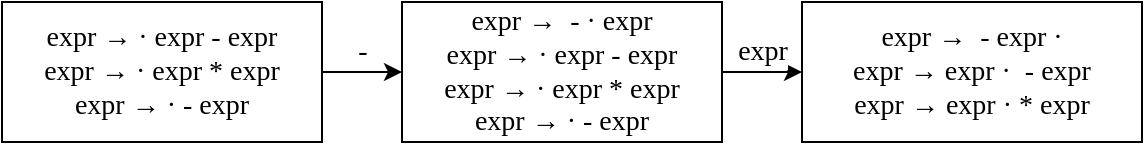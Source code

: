 <mxfile version="17.1.1" type="device" pages="6"><diagram id="1SiGYZM3Gi7m2mJjTj_p" name="第 1 页"><mxGraphModel dx="2649" dy="941" grid="1" gridSize="10" guides="1" tooltips="1" connect="1" arrows="1" fold="1" page="1" pageScale="1" pageWidth="827" pageHeight="1169" math="0" shadow="0"><root><mxCell id="0"/><mxCell id="1" parent="0"/><mxCell id="ph6coOz3er_McT3hqN5d-4" value="-" style="edgeStyle=orthogonalEdgeStyle;rounded=0;orthogonalLoop=1;jettySize=auto;html=1;exitX=1;exitY=0.5;exitDx=0;exitDy=0;entryX=0;entryY=0.5;entryDx=0;entryDy=0;fontFamily=Times New Roman;fontSize=14;" parent="1" source="ph6coOz3er_McT3hqN5d-1" target="ph6coOz3er_McT3hqN5d-6" edge="1"><mxGeometry y="10" relative="1" as="geometry"><mxPoint x="-400" y="350" as="targetPoint"/><mxPoint as="offset"/></mxGeometry></mxCell><mxCell id="ph6coOz3er_McT3hqN5d-1" value="expr → · expr - expr&lt;br style=&quot;font-size: 14px;&quot;&gt;expr → · expr * expr&lt;br style=&quot;font-size: 14px;&quot;&gt;expr → · - expr" style="rounded=0;whiteSpace=wrap;html=1;fontFamily=Times New Roman;fontSize=14;" parent="1" vertex="1"><mxGeometry x="-600" y="340" width="160" height="70" as="geometry"/></mxCell><mxCell id="ph6coOz3er_McT3hqN5d-5" value="expr" style="edgeStyle=orthogonalEdgeStyle;rounded=0;orthogonalLoop=1;jettySize=auto;html=1;fontFamily=Times New Roman;fontSize=14;" parent="1" source="ph6coOz3er_McT3hqN5d-6" target="ph6coOz3er_McT3hqN5d-3" edge="1"><mxGeometry y="10" relative="1" as="geometry"><mxPoint x="-210" y="370" as="sourcePoint"/><Array as="points"/><mxPoint as="offset"/></mxGeometry></mxCell><mxCell id="ph6coOz3er_McT3hqN5d-3" value="expr →&amp;nbsp; - expr&amp;nbsp;·&lt;br style=&quot;font-size: 14px;&quot;&gt;expr → expr ·&amp;nbsp;&amp;nbsp;- expr&lt;br style=&quot;font-size: 14px;&quot;&gt;expr → expr&amp;nbsp;·&amp;nbsp;* expr" style="rounded=0;whiteSpace=wrap;html=1;fontFamily=Times New Roman;fontSize=14;" parent="1" vertex="1"><mxGeometry x="-200" y="340" width="170" height="70" as="geometry"/></mxCell><mxCell id="ph6coOz3er_McT3hqN5d-6" value="expr →&amp;nbsp; - · expr&lt;br style=&quot;font-size: 14px;&quot;&gt;expr → · expr - expr&lt;br style=&quot;font-size: 14px;&quot;&gt;expr → · expr * expr&lt;br style=&quot;font-size: 14px;&quot;&gt;expr → ·&amp;nbsp;- expr" style="rounded=0;whiteSpace=wrap;html=1;fontFamily=Times New Roman;fontSize=14;" parent="1" vertex="1"><mxGeometry x="-400" y="340" width="160" height="70" as="geometry"/></mxCell></root></mxGraphModel></diagram><diagram id="GzoSY-58sM8jAwSG8LT-" name="第 2 页"><mxGraphModel dx="2649" dy="941" grid="1" gridSize="10" guides="1" tooltips="1" connect="1" arrows="1" fold="1" page="1" pageScale="1" pageWidth="827" pageHeight="1169" math="0" shadow="0"><root><mxCell id="pCepvkaNtbad9cmgzXEk-0"/><mxCell id="pCepvkaNtbad9cmgzXEk-1" parent="pCepvkaNtbad9cmgzXEk-0"/><mxCell id="pCepvkaNtbad9cmgzXEk-16" style="edgeStyle=none;rounded=0;jumpStyle=arc;orthogonalLoop=1;jettySize=auto;html=1;fontFamily=Times New Roman;fontSize=14;endArrow=classic;endFill=1;strokeColor=default;shape=link;" parent="pCepvkaNtbad9cmgzXEk-1" edge="1"><mxGeometry relative="1" as="geometry"><mxPoint x="-70" y="365" as="sourcePoint"/><mxPoint x="-60" y="355" as="targetPoint"/></mxGeometry></mxCell><mxCell id="pCepvkaNtbad9cmgzXEk-2" value="Stmt → · IF ( Exp ) Stmt&lt;br&gt;Stmt → · IF ( Exp ) Stmt ELSE Stmt" style="rounded=0;whiteSpace=wrap;html=1;fontFamily=Times New Roman;fontSize=14;" parent="pCepvkaNtbad9cmgzXEk-1" vertex="1"><mxGeometry x="-320" y="320" width="220" height="80" as="geometry"/></mxCell><mxCell id="pCepvkaNtbad9cmgzXEk-15" style="edgeStyle=none;rounded=0;jumpStyle=gap;orthogonalLoop=1;jettySize=auto;html=1;fontFamily=Times New Roman;fontSize=14;endArrow=classic;endFill=1;strokeColor=default;entryX=0;entryY=0.5;entryDx=0;entryDy=0;exitX=1;exitY=0.5;exitDx=0;exitDy=0;" parent="pCepvkaNtbad9cmgzXEk-1" source="pCepvkaNtbad9cmgzXEk-2" target="pCepvkaNtbad9cmgzXEk-3" edge="1"><mxGeometry relative="1" as="geometry"><mxPoint x="-80" y="380.0" as="targetPoint"/><mxPoint x="-90" y="350" as="sourcePoint"/></mxGeometry></mxCell><mxCell id="pCepvkaNtbad9cmgzXEk-17" value="&lt;span style=&quot;&quot;&gt;IF ( Exp )&lt;/span&gt;" style="edgeLabel;html=1;align=center;verticalAlign=middle;resizable=0;points=[];fontSize=14;fontFamily=Times New Roman;labelBackgroundColor=none;" parent="pCepvkaNtbad9cmgzXEk-15" vertex="1" connectable="0"><mxGeometry x="0.406" y="1" relative="1" as="geometry"><mxPoint x="-14" y="-18" as="offset"/></mxGeometry></mxCell><mxCell id="pCepvkaNtbad9cmgzXEk-3" value="Stmt → IF ( Exp ) Stmt ·&lt;br&gt;Stmt → IF ( Exp ) Stmt ·&amp;nbsp;ELSE Stmt" style="rounded=0;whiteSpace=wrap;html=1;fontFamily=Times New Roman;fontSize=14;" parent="pCepvkaNtbad9cmgzXEk-1" vertex="1"><mxGeometry x="-30" y="320" width="220" height="80" as="geometry"/></mxCell></root></mxGraphModel></diagram><diagram id="FoZnkATqyv9a-5jfwH3E" name="第 3 页"><mxGraphModel dx="2649" dy="2110" grid="1" gridSize="10" guides="1" tooltips="1" connect="1" arrows="1" fold="1" page="1" pageScale="1" pageWidth="827" pageHeight="1169" math="0" shadow="0"><root><mxCell id="lSasKB7t7b0AOODdH7nj-0"/><mxCell id="lSasKB7t7b0AOODdH7nj-1" parent="lSasKB7t7b0AOODdH7nj-0"/><mxCell id="lSasKB7t7b0AOODdH7nj-5" style="edgeStyle=none;rounded=0;jumpStyle=gap;orthogonalLoop=1;jettySize=auto;html=1;exitX=0.5;exitY=0;exitDx=0;exitDy=0;fontFamily=Times New Roman;fontSize=18;endArrow=none;endFill=0;strokeColor=default;dashed=1;entryX=0.5;entryY=1;entryDx=0;entryDy=0;" parent="lSasKB7t7b0AOODdH7nj-1" source="lSasKB7t7b0AOODdH7nj-4" target="lSasKB7t7b0AOODdH7nj-6" edge="1"><mxGeometry relative="1" as="geometry"><mxPoint x="390" y="110" as="targetPoint"/></mxGeometry></mxCell><mxCell id="lSasKB7t7b0AOODdH7nj-8" style="edgeStyle=none;rounded=0;jumpStyle=gap;orthogonalLoop=1;jettySize=auto;html=1;exitX=0.5;exitY=1;exitDx=0;exitDy=0;fontFamily=Times New Roman;fontSize=18;endArrow=none;endFill=0;strokeColor=default;" parent="lSasKB7t7b0AOODdH7nj-1" source="lSasKB7t7b0AOODdH7nj-4" target="lSasKB7t7b0AOODdH7nj-7" edge="1"><mxGeometry relative="1" as="geometry"/></mxCell><mxCell id="lSasKB7t7b0AOODdH7nj-20" style="edgeStyle=none;rounded=0;jumpStyle=gap;orthogonalLoop=1;jettySize=auto;html=1;exitX=0.5;exitY=1;exitDx=0;exitDy=0;entryX=0.5;entryY=0;entryDx=0;entryDy=0;fontFamily=Times New Roman;fontSize=18;endArrow=none;endFill=0;strokeColor=default;" parent="lSasKB7t7b0AOODdH7nj-1" source="lSasKB7t7b0AOODdH7nj-4" target="lSasKB7t7b0AOODdH7nj-11" edge="1"><mxGeometry relative="1" as="geometry"/></mxCell><mxCell id="lSasKB7t7b0AOODdH7nj-4" value="28&amp;nbsp;decl_init_&lt;span style=&quot;color: rgba(0 , 0 , 0 , 0) ; font-family: monospace ; font-size: 0px&quot;&gt;%3CmxGraphModel%3E%3Croot%3E%3CmxCell%20id%3D%220%22%2F%3E%3CmxCell%20id%3D%221%22%20parent%3D%220%22%2F%3E%3CmxCell%20id%3D%222%22%20value%3D%2228%26amp%3Bnbsp%3Bdecl_init_%22%20style%3D%22rounded%3D0%3BwhiteSpace%3Dwrap%3Bhtml%3D1%3BlabelBackgroundColor%3Dnone%3BfontFamily%3DTimes%20New%20Roman%3BfontSize%3D18%3B%22%20vertex%3D%221%22%20parent%3D%221%22%3E%3CmxGeometry%20x%3D%22280%22%20y%3D%22160%22%20width%3D%22120%22%20height%3D%2250%22%20as%3D%22geometry%22%2F%3E%3C%2FmxCell%3E%3C%2Froot%3E%3C%2FmxGraphModel%3E&lt;/span&gt;" style="text;html=1;strokeColor=none;fillColor=none;align=center;verticalAlign=middle;whiteSpace=wrap;rounded=0;labelBackgroundColor=none;fontFamily=Times New Roman;fontSize=18;" parent="lSasKB7t7b0AOODdH7nj-1" vertex="1"><mxGeometry x="350" y="160" width="120" height="40" as="geometry"/></mxCell><mxCell id="lSasKB7t7b0AOODdH7nj-6" value="17" style="text;html=1;strokeColor=none;fillColor=none;align=center;verticalAlign=middle;whiteSpace=wrap;rounded=0;labelBackgroundColor=none;fontFamily=Times New Roman;fontSize=18;" parent="lSasKB7t7b0AOODdH7nj-1" vertex="1"><mxGeometry x="270" y="80" width="120" height="40" as="geometry"/></mxCell><mxCell id="lSasKB7t7b0AOODdH7nj-10" style="edgeStyle=none;rounded=0;jumpStyle=gap;orthogonalLoop=1;jettySize=auto;html=1;exitX=0.5;exitY=1;exitDx=0;exitDy=0;fontFamily=Times New Roman;fontSize=18;endArrow=none;endFill=0;strokeColor=default;" parent="lSasKB7t7b0AOODdH7nj-1" source="lSasKB7t7b0AOODdH7nj-7" target="lSasKB7t7b0AOODdH7nj-9" edge="1"><mxGeometry relative="1" as="geometry"/></mxCell><mxCell id="lSasKB7t7b0AOODdH7nj-7" value="21 decl_spec_" style="text;html=1;strokeColor=none;fillColor=none;align=center;verticalAlign=middle;whiteSpace=wrap;rounded=0;labelBackgroundColor=none;fontFamily=Times New Roman;fontSize=18;" parent="lSasKB7t7b0AOODdH7nj-1" vertex="1"><mxGeometry x="260" y="240" width="120" height="40" as="geometry"/></mxCell><mxCell id="lSasKB7t7b0AOODdH7nj-9" value="19 int_" style="text;html=1;strokeColor=none;fillColor=none;align=center;verticalAlign=middle;whiteSpace=wrap;rounded=0;labelBackgroundColor=none;fontFamily=Times New Roman;fontSize=18;" parent="lSasKB7t7b0AOODdH7nj-1" vertex="1"><mxGeometry x="260" y="320" width="120" height="40" as="geometry"/></mxCell><mxCell id="lSasKB7t7b0AOODdH7nj-14" style="edgeStyle=none;rounded=0;jumpStyle=gap;orthogonalLoop=1;jettySize=auto;html=1;exitX=0.5;exitY=1;exitDx=0;exitDy=0;fontFamily=Times New Roman;fontSize=18;endArrow=none;endFill=0;strokeColor=default;" parent="lSasKB7t7b0AOODdH7nj-1" source="lSasKB7t7b0AOODdH7nj-11" target="lSasKB7t7b0AOODdH7nj-12" edge="1"><mxGeometry relative="1" as="geometry"/></mxCell><mxCell id="lSasKB7t7b0AOODdH7nj-11" value="27&amp;nbsp;init_declarators_" style="text;html=1;strokeColor=none;fillColor=none;align=center;verticalAlign=middle;whiteSpace=wrap;rounded=0;labelBackgroundColor=none;fontFamily=Times New Roman;fontSize=18;" parent="lSasKB7t7b0AOODdH7nj-1" vertex="1"><mxGeometry x="390" y="240" width="160" height="40" as="geometry"/></mxCell><mxCell id="lSasKB7t7b0AOODdH7nj-15" style="edgeStyle=none;rounded=0;jumpStyle=gap;orthogonalLoop=1;jettySize=auto;html=1;exitX=0.5;exitY=1;exitDx=0;exitDy=0;fontFamily=Times New Roman;fontSize=18;endArrow=none;endFill=0;strokeColor=default;entryX=0.5;entryY=0;entryDx=0;entryDy=0;" parent="lSasKB7t7b0AOODdH7nj-1" source="lSasKB7t7b0AOODdH7nj-12" target="lSasKB7t7b0AOODdH7nj-13" edge="1"><mxGeometry relative="1" as="geometry"><mxPoint x="410" y="400" as="targetPoint"/></mxGeometry></mxCell><mxCell id="lSasKB7t7b0AOODdH7nj-22" style="edgeStyle=none;rounded=0;jumpStyle=gap;orthogonalLoop=1;jettySize=auto;html=1;exitX=0.5;exitY=1;exitDx=0;exitDy=0;entryX=0.5;entryY=0;entryDx=0;entryDy=0;fontFamily=Times New Roman;fontSize=18;endArrow=none;endFill=0;strokeColor=default;" parent="lSasKB7t7b0AOODdH7nj-1" source="lSasKB7t7b0AOODdH7nj-12" target="lSasKB7t7b0AOODdH7nj-21" edge="1"><mxGeometry relative="1" as="geometry"/></mxCell><mxCell id="lSasKB7t7b0AOODdH7nj-12" value="26 declaratorinit_" style="text;whiteSpace=wrap;html=1;fontSize=18;fontFamily=Times New Roman;align=center;" parent="lSasKB7t7b0AOODdH7nj-1" vertex="1"><mxGeometry x="390" y="320" width="160" height="40" as="geometry"/></mxCell><mxCell id="lSasKB7t7b0AOODdH7nj-17" style="edgeStyle=none;rounded=0;jumpStyle=gap;orthogonalLoop=1;jettySize=auto;html=1;exitX=0.5;exitY=1;exitDx=0;exitDy=0;fontFamily=Times New Roman;fontSize=18;endArrow=none;endFill=0;strokeColor=default;" parent="lSasKB7t7b0AOODdH7nj-1" edge="1"><mxGeometry relative="1" as="geometry"><mxPoint x="380" y="440" as="sourcePoint"/><mxPoint x="380" y="480" as="targetPoint"/></mxGeometry></mxCell><mxCell id="lSasKB7t7b0AOODdH7nj-13" value="23 direct_decl_" style="text;whiteSpace=wrap;html=1;fontSize=18;fontFamily=Times New Roman;align=center;" parent="lSasKB7t7b0AOODdH7nj-1" vertex="1"><mxGeometry x="310" y="400" width="160" height="40" as="geometry"/></mxCell><mxCell id="lSasKB7t7b0AOODdH7nj-19" style="edgeStyle=none;rounded=0;jumpStyle=gap;orthogonalLoop=1;jettySize=auto;html=1;exitX=0.5;exitY=1;exitDx=0;exitDy=0;fontFamily=Times New Roman;fontSize=18;endArrow=none;endFill=0;strokeColor=default;" parent="lSasKB7t7b0AOODdH7nj-1" edge="1"><mxGeometry relative="1" as="geometry"><mxPoint x="380" y="520" as="sourcePoint"/><mxPoint x="380" y="560" as="targetPoint"/></mxGeometry></mxCell><mxCell id="lSasKB7t7b0AOODdH7nj-16" value="22 ident_" style="text;whiteSpace=wrap;html=1;fontSize=18;fontFamily=Times New Roman;align=center;" parent="lSasKB7t7b0AOODdH7nj-1" vertex="1"><mxGeometry x="310" y="480" width="160" height="40" as="geometry"/></mxCell><mxCell id="lSasKB7t7b0AOODdH7nj-18" value="20&amp;nbsp;IDENT_ (j)" style="text;whiteSpace=wrap;html=1;fontSize=18;fontFamily=Times New Roman;align=center;" parent="lSasKB7t7b0AOODdH7nj-1" vertex="1"><mxGeometry x="310" y="560" width="160" height="40" as="geometry"/></mxCell><mxCell id="lSasKB7t7b0AOODdH7nj-24" style="edgeStyle=none;rounded=0;jumpStyle=gap;orthogonalLoop=1;jettySize=auto;html=1;exitX=0.5;exitY=1;exitDx=0;exitDy=0;fontFamily=Times New Roman;fontSize=18;endArrow=none;endFill=0;strokeColor=default;" parent="lSasKB7t7b0AOODdH7nj-1" source="lSasKB7t7b0AOODdH7nj-21" target="lSasKB7t7b0AOODdH7nj-23" edge="1"><mxGeometry relative="1" as="geometry"/></mxCell><mxCell id="lSasKB7t7b0AOODdH7nj-21" value="25 assign_" style="text;whiteSpace=wrap;html=1;fontSize=18;fontFamily=Times New Roman;align=center;" parent="lSasKB7t7b0AOODdH7nj-1" vertex="1"><mxGeometry x="510" y="400" width="80" height="40" as="geometry"/></mxCell><mxCell id="lSasKB7t7b0AOODdH7nj-23" value="24 CONST_ (0)" style="text;whiteSpace=wrap;html=1;fontSize=18;fontFamily=Times New Roman;" parent="lSasKB7t7b0AOODdH7nj-1" vertex="1"><mxGeometry x="490" y="480" width="120" height="40" as="geometry"/></mxCell><mxCell id="lSasKB7t7b0AOODdH7nj-25" style="edgeStyle=none;rounded=0;jumpStyle=gap;orthogonalLoop=1;jettySize=auto;html=1;exitX=0.5;exitY=0;exitDx=0;exitDy=0;fontFamily=Times New Roman;fontSize=18;endArrow=none;endFill=0;strokeColor=default;dashed=1;entryX=0.5;entryY=1;entryDx=0;entryDy=0;" parent="lSasKB7t7b0AOODdH7nj-1" source="lSasKB7t7b0AOODdH7nj-28" target="lSasKB7t7b0AOODdH7nj-29" edge="1"><mxGeometry relative="1" as="geometry"><mxPoint x="-130" y="110" as="targetPoint"/></mxGeometry></mxCell><mxCell id="lSasKB7t7b0AOODdH7nj-26" style="edgeStyle=none;rounded=0;jumpStyle=gap;orthogonalLoop=1;jettySize=auto;html=1;exitX=0.5;exitY=1;exitDx=0;exitDy=0;fontFamily=Times New Roman;fontSize=18;endArrow=none;endFill=0;strokeColor=default;" parent="lSasKB7t7b0AOODdH7nj-1" source="lSasKB7t7b0AOODdH7nj-28" target="lSasKB7t7b0AOODdH7nj-31" edge="1"><mxGeometry relative="1" as="geometry"/></mxCell><mxCell id="lSasKB7t7b0AOODdH7nj-28" value="28&amp;nbsp;decl_init_&lt;span style=&quot;color: rgba(0 , 0 , 0 , 0) ; font-family: monospace ; font-size: 0px&quot;&gt;%3CmxGraphModel%3E%3Croot%3E%3CmxCell%20id%3D%220%22%2F%3E%3CmxCell%20id%3D%221%22%20parent%3D%220%22%2F%3E%3CmxCell%20id%3D%222%22%20value%3D%2228%26amp%3Bnbsp%3Bdecl_init_%22%20style%3D%22rounded%3D0%3BwhiteSpace%3Dwrap%3Bhtml%3D1%3BlabelBackgroundColor%3Dnone%3BfontFamily%3DTimes%20New%20Roman%3BfontSize%3D18%3B%22%20vertex%3D%221%22%20parent%3D%221%22%3E%3CmxGeometry%20x%3D%22280%22%20y%3D%22160%22%20width%3D%22120%22%20height%3D%2250%22%20as%3D%22geometry%22%2F%3E%3C%2FmxCell%3E%3C%2Froot%3E%3C%2FmxGraphModel%3E&lt;/span&gt;" style="text;html=1;strokeColor=none;fillColor=none;align=center;verticalAlign=middle;whiteSpace=wrap;rounded=0;labelBackgroundColor=none;fontFamily=Times New Roman;fontSize=18;" parent="lSasKB7t7b0AOODdH7nj-1" vertex="1"><mxGeometry x="-170" y="160" width="120" height="40" as="geometry"/></mxCell><mxCell id="lSasKB7t7b0AOODdH7nj-29" value="17" style="text;html=1;strokeColor=none;fillColor=none;align=center;verticalAlign=middle;whiteSpace=wrap;rounded=0;labelBackgroundColor=none;fontFamily=Times New Roman;fontSize=18;" parent="lSasKB7t7b0AOODdH7nj-1" vertex="1"><mxGeometry x="-170" y="80" width="120" height="40" as="geometry"/></mxCell><mxCell id="lSasKB7t7b0AOODdH7nj-30" style="edgeStyle=none;rounded=0;jumpStyle=gap;orthogonalLoop=1;jettySize=auto;html=1;exitX=0.5;exitY=1;exitDx=0;exitDy=0;fontFamily=Times New Roman;fontSize=18;endArrow=none;endFill=0;strokeColor=default;" parent="lSasKB7t7b0AOODdH7nj-1" source="lSasKB7t7b0AOODdH7nj-31" target="lSasKB7t7b0AOODdH7nj-32" edge="1"><mxGeometry relative="1" as="geometry"/></mxCell><mxCell id="lSasKB7t7b0AOODdH7nj-46" style="edgeStyle=none;rounded=0;jumpStyle=gap;orthogonalLoop=1;jettySize=auto;html=1;exitX=1;exitY=0.5;exitDx=0;exitDy=0;fontFamily=Times New Roman;fontSize=18;endArrow=none;endFill=0;strokeColor=default;" parent="lSasKB7t7b0AOODdH7nj-1" source="lSasKB7t7b0AOODdH7nj-31" target="lSasKB7t7b0AOODdH7nj-34" edge="1"><mxGeometry relative="1" as="geometry"><mxPoint x="-40" y="260" as="targetPoint"/></mxGeometry></mxCell><mxCell id="lSasKB7t7b0AOODdH7nj-31" value="21 decl_spec_" style="text;html=1;strokeColor=none;fillColor=none;align=center;verticalAlign=middle;whiteSpace=wrap;rounded=0;labelBackgroundColor=none;fontFamily=Times New Roman;fontSize=18;" parent="lSasKB7t7b0AOODdH7nj-1" vertex="1"><mxGeometry x="-170" y="240" width="120" height="40" as="geometry"/></mxCell><mxCell id="lSasKB7t7b0AOODdH7nj-32" value="19 int_" style="text;html=1;strokeColor=none;fillColor=none;align=center;verticalAlign=middle;whiteSpace=wrap;rounded=0;labelBackgroundColor=none;fontFamily=Times New Roman;fontSize=18;" parent="lSasKB7t7b0AOODdH7nj-1" vertex="1"><mxGeometry x="-170" y="320" width="120" height="40" as="geometry"/></mxCell><mxCell id="lSasKB7t7b0AOODdH7nj-33" style="edgeStyle=none;rounded=0;jumpStyle=gap;orthogonalLoop=1;jettySize=auto;html=1;exitX=0.5;exitY=1;exitDx=0;exitDy=0;fontFamily=Times New Roman;fontSize=18;endArrow=none;endFill=0;strokeColor=default;" parent="lSasKB7t7b0AOODdH7nj-1" source="lSasKB7t7b0AOODdH7nj-34" target="lSasKB7t7b0AOODdH7nj-37" edge="1"><mxGeometry relative="1" as="geometry"/></mxCell><mxCell id="lSasKB7t7b0AOODdH7nj-34" value="27&amp;nbsp;init_declarators_" style="text;html=1;strokeColor=none;fillColor=none;align=center;verticalAlign=middle;whiteSpace=wrap;rounded=0;labelBackgroundColor=none;fontFamily=Times New Roman;fontSize=18;" parent="lSasKB7t7b0AOODdH7nj-1" vertex="1"><mxGeometry x="-20" y="240" width="160" height="40" as="geometry"/></mxCell><mxCell id="lSasKB7t7b0AOODdH7nj-35" style="edgeStyle=none;rounded=0;jumpStyle=gap;orthogonalLoop=1;jettySize=auto;html=1;exitX=0.5;exitY=1;exitDx=0;exitDy=0;fontFamily=Times New Roman;fontSize=18;endArrow=none;endFill=0;strokeColor=default;entryX=0.5;entryY=0;entryDx=0;entryDy=0;" parent="lSasKB7t7b0AOODdH7nj-1" source="lSasKB7t7b0AOODdH7nj-37" target="lSasKB7t7b0AOODdH7nj-39" edge="1"><mxGeometry relative="1" as="geometry"><mxPoint x="-20" y="400" as="targetPoint"/></mxGeometry></mxCell><mxCell id="lSasKB7t7b0AOODdH7nj-36" style="edgeStyle=none;rounded=0;jumpStyle=gap;orthogonalLoop=1;jettySize=auto;html=1;fontFamily=Times New Roman;fontSize=18;endArrow=none;endFill=0;strokeColor=default;" parent="lSasKB7t7b0AOODdH7nj-1" source="lSasKB7t7b0AOODdH7nj-39" target="lSasKB7t7b0AOODdH7nj-44" edge="1"><mxGeometry relative="1" as="geometry"><mxPoint x="150" y="420" as="sourcePoint"/></mxGeometry></mxCell><mxCell id="lSasKB7t7b0AOODdH7nj-37" value="26 declaratorinit_" style="text;whiteSpace=wrap;html=1;fontSize=18;fontFamily=Times New Roman;align=center;" parent="lSasKB7t7b0AOODdH7nj-1" vertex="1"><mxGeometry x="-20" y="320" width="160" height="40" as="geometry"/></mxCell><mxCell id="lSasKB7t7b0AOODdH7nj-38" style="edgeStyle=none;rounded=0;jumpStyle=gap;orthogonalLoop=1;jettySize=auto;html=1;fontFamily=Times New Roman;fontSize=18;endArrow=none;endFill=0;strokeColor=default;" parent="lSasKB7t7b0AOODdH7nj-1" source="lSasKB7t7b0AOODdH7nj-39" target="lSasKB7t7b0AOODdH7nj-41" edge="1"><mxGeometry relative="1" as="geometry"><mxPoint x="60" y="440" as="sourcePoint"/><mxPoint x="60" y="480" as="targetPoint"/></mxGeometry></mxCell><mxCell id="lSasKB7t7b0AOODdH7nj-39" value="23 direct_decl_" style="text;whiteSpace=wrap;html=1;fontSize=18;fontFamily=Times New Roman;align=center;" parent="lSasKB7t7b0AOODdH7nj-1" vertex="1"><mxGeometry y="400" width="120" height="40" as="geometry"/></mxCell><mxCell id="lSasKB7t7b0AOODdH7nj-40" style="edgeStyle=none;rounded=0;jumpStyle=gap;orthogonalLoop=1;jettySize=auto;html=1;fontFamily=Times New Roman;fontSize=18;endArrow=none;endFill=0;strokeColor=default;" parent="lSasKB7t7b0AOODdH7nj-1" source="lSasKB7t7b0AOODdH7nj-41" target="lSasKB7t7b0AOODdH7nj-42" edge="1"><mxGeometry relative="1" as="geometry"><mxPoint x="60" y="520" as="sourcePoint"/><mxPoint x="60" y="560" as="targetPoint"/></mxGeometry></mxCell><mxCell id="lSasKB7t7b0AOODdH7nj-41" value="22 ident_" style="text;whiteSpace=wrap;html=1;fontSize=18;fontFamily=Times New Roman;align=center;" parent="lSasKB7t7b0AOODdH7nj-1" vertex="1"><mxGeometry x="15" y="480" width="90" height="40" as="geometry"/></mxCell><mxCell id="lSasKB7t7b0AOODdH7nj-42" value="20&amp;nbsp;IDENT_ (j)" style="text;whiteSpace=wrap;html=1;fontSize=18;fontFamily=Times New Roman;align=center;" parent="lSasKB7t7b0AOODdH7nj-1" vertex="1"><mxGeometry y="560" width="120" height="40" as="geometry"/></mxCell><mxCell id="lSasKB7t7b0AOODdH7nj-43" style="edgeStyle=none;rounded=0;jumpStyle=gap;orthogonalLoop=1;jettySize=auto;html=1;exitX=0.5;exitY=1;exitDx=0;exitDy=0;fontFamily=Times New Roman;fontSize=18;endArrow=none;endFill=0;strokeColor=default;" parent="lSasKB7t7b0AOODdH7nj-1" source="lSasKB7t7b0AOODdH7nj-44" target="lSasKB7t7b0AOODdH7nj-45" edge="1"><mxGeometry relative="1" as="geometry"/></mxCell><mxCell id="lSasKB7t7b0AOODdH7nj-44" value="25 assign_" style="text;whiteSpace=wrap;html=1;fontSize=18;fontFamily=Times New Roman;align=center;" parent="lSasKB7t7b0AOODdH7nj-1" vertex="1"><mxGeometry x="160" y="400" width="80" height="40" as="geometry"/></mxCell><mxCell id="lSasKB7t7b0AOODdH7nj-45" value="24 CONST_ (0)" style="text;whiteSpace=wrap;html=1;fontSize=18;fontFamily=Times New Roman;" parent="lSasKB7t7b0AOODdH7nj-1" vertex="1"><mxGeometry x="140" y="480" width="120" height="40" as="geometry"/></mxCell><mxCell id="lSasKB7t7b0AOODdH7nj-70" style="edgeStyle=none;rounded=0;jumpStyle=gap;orthogonalLoop=1;jettySize=auto;html=1;fontFamily=Times New Roman;fontSize=18;endArrow=none;endFill=0;strokeColor=default;dashed=1;" parent="lSasKB7t7b0AOODdH7nj-1" source="lSasKB7t7b0AOODdH7nj-72" target="lSasKB7t7b0AOODdH7nj-73" edge="1"><mxGeometry relative="1" as="geometry"><mxPoint x="-563.71" y="120" as="targetPoint"/></mxGeometry></mxCell><mxCell id="lSasKB7t7b0AOODdH7nj-71" style="edgeStyle=none;rounded=0;jumpStyle=gap;orthogonalLoop=1;jettySize=auto;html=1;fontFamily=Times New Roman;fontSize=18;endArrow=none;endFill=0;strokeColor=default;" parent="lSasKB7t7b0AOODdH7nj-1" source="lSasKB7t7b0AOODdH7nj-72" target="lSasKB7t7b0AOODdH7nj-76" edge="1"><mxGeometry relative="1" as="geometry"/></mxCell><mxCell id="lSasKB7t7b0AOODdH7nj-72" value="28&amp;nbsp;decl_init_&lt;span style=&quot;color: rgba(0 , 0 , 0 , 0) ; font-family: monospace ; font-size: 0px&quot;&gt;%3CmxGraphModel%3E%3Croot%3E%3CmxCell%20id%3D%220%22%2F%3E%3CmxCell%20id%3D%221%22%20parent%3D%220%22%2F%3E%3CmxCell%20id%3D%222%22%20value%3D%2228%26amp%3Bnbsp%3Bdecl_init_%22%20style%3D%22rounded%3D0%3BwhiteSpace%3Dwrap%3Bhtml%3D1%3BlabelBackgroundColor%3Dnone%3BfontFamily%3DTimes%20New%20Roman%3BfontSize%3D18%3B%22%20vertex%3D%221%22%20parent%3D%221%22%3E%3CmxGeometry%20x%3D%22280%22%20y%3D%22160%22%20width%3D%22120%22%20height%3D%2250%22%20as%3D%22geometry%22%2F%3E%3C%2FmxCell%3E%3C%2Froot%3E%3C%2FmxGraphModel%3E&lt;/span&gt;" style="text;html=1;strokeColor=none;fillColor=none;align=center;verticalAlign=middle;whiteSpace=wrap;rounded=0;labelBackgroundColor=none;fontFamily=Times New Roman;fontSize=18;" parent="lSasKB7t7b0AOODdH7nj-1" vertex="1"><mxGeometry x="-540" y="120" width="120" height="40" as="geometry"/></mxCell><mxCell id="lSasKB7t7b0AOODdH7nj-73" value="17" style="text;html=1;strokeColor=none;fillColor=none;align=center;verticalAlign=middle;whiteSpace=wrap;rounded=0;labelBackgroundColor=none;fontFamily=Times New Roman;fontSize=18;" parent="lSasKB7t7b0AOODdH7nj-1" vertex="1"><mxGeometry x="-580" y="70" width="40" height="40" as="geometry"/></mxCell><mxCell id="lSasKB7t7b0AOODdH7nj-74" style="edgeStyle=none;rounded=0;jumpStyle=gap;orthogonalLoop=1;jettySize=auto;html=1;fontFamily=Times New Roman;fontSize=18;endArrow=none;endFill=0;strokeColor=default;" parent="lSasKB7t7b0AOODdH7nj-1" source="lSasKB7t7b0AOODdH7nj-76" target="lSasKB7t7b0AOODdH7nj-77" edge="1"><mxGeometry relative="1" as="geometry"><mxPoint x="-325.71" y="254.264" as="targetPoint"/></mxGeometry></mxCell><mxCell id="lSasKB7t7b0AOODdH7nj-75" style="edgeStyle=none;rounded=0;jumpStyle=gap;orthogonalLoop=1;jettySize=auto;html=1;fontFamily=Times New Roman;fontSize=18;endArrow=none;endFill=0;strokeColor=default;" parent="lSasKB7t7b0AOODdH7nj-1" source="lSasKB7t7b0AOODdH7nj-76" target="lSasKB7t7b0AOODdH7nj-79" edge="1"><mxGeometry relative="1" as="geometry"><mxPoint x="-473.71" y="270" as="targetPoint"/></mxGeometry></mxCell><mxCell id="lSasKB7t7b0AOODdH7nj-76" value="21 decl_spec_" style="text;html=1;strokeColor=none;fillColor=none;align=center;verticalAlign=middle;whiteSpace=wrap;rounded=0;labelBackgroundColor=none;fontFamily=Times New Roman;fontSize=18;" parent="lSasKB7t7b0AOODdH7nj-1" vertex="1"><mxGeometry x="-485.71" y="180" width="120" height="40" as="geometry"/></mxCell><mxCell id="lSasKB7t7b0AOODdH7nj-77" value="19 int_" style="text;html=1;strokeColor=none;fillColor=none;align=center;verticalAlign=middle;whiteSpace=wrap;rounded=0;labelBackgroundColor=none;fontFamily=Times New Roman;fontSize=18;" parent="lSasKB7t7b0AOODdH7nj-1" vertex="1"><mxGeometry x="-337" y="240" width="58" height="40" as="geometry"/></mxCell><mxCell id="lSasKB7t7b0AOODdH7nj-78" style="edgeStyle=none;rounded=0;jumpStyle=gap;orthogonalLoop=1;jettySize=auto;html=1;exitX=0.5;exitY=1;exitDx=0;exitDy=0;fontFamily=Times New Roman;fontSize=18;endArrow=none;endFill=0;strokeColor=default;" parent="lSasKB7t7b0AOODdH7nj-1" source="lSasKB7t7b0AOODdH7nj-79" target="lSasKB7t7b0AOODdH7nj-82" edge="1"><mxGeometry relative="1" as="geometry"><mxPoint x="-392" y="300" as="targetPoint"/></mxGeometry></mxCell><mxCell id="lSasKB7t7b0AOODdH7nj-79" value="27&amp;nbsp;init_declarators_" style="text;html=1;strokeColor=none;fillColor=none;align=center;verticalAlign=middle;whiteSpace=wrap;rounded=0;labelBackgroundColor=none;fontFamily=Times New Roman;fontSize=18;" parent="lSasKB7t7b0AOODdH7nj-1" vertex="1"><mxGeometry x="-505.71" y="240" width="160" height="40" as="geometry"/></mxCell><mxCell id="lSasKB7t7b0AOODdH7nj-80" style="edgeStyle=none;rounded=0;jumpStyle=gap;orthogonalLoop=1;jettySize=auto;html=1;exitX=0.5;exitY=1;exitDx=0;exitDy=0;fontFamily=Times New Roman;fontSize=18;endArrow=none;endFill=0;strokeColor=default;entryX=0.5;entryY=0;entryDx=0;entryDy=0;" parent="lSasKB7t7b0AOODdH7nj-1" source="lSasKB7t7b0AOODdH7nj-82" target="lSasKB7t7b0AOODdH7nj-84" edge="1"><mxGeometry relative="1" as="geometry"><mxPoint x="-538" y="380" as="targetPoint"/></mxGeometry></mxCell><mxCell id="lSasKB7t7b0AOODdH7nj-81" style="edgeStyle=none;rounded=0;jumpStyle=gap;orthogonalLoop=1;jettySize=auto;html=1;fontFamily=Times New Roman;fontSize=18;endArrow=none;endFill=0;strokeColor=default;" parent="lSasKB7t7b0AOODdH7nj-1" source="lSasKB7t7b0AOODdH7nj-84" target="lSasKB7t7b0AOODdH7nj-89" edge="1"><mxGeometry relative="1" as="geometry"><mxPoint x="-453.71" y="535" as="sourcePoint"/></mxGeometry></mxCell><mxCell id="lSasKB7t7b0AOODdH7nj-82" value="26 declaratorinit_" style="text;whiteSpace=wrap;html=1;fontSize=18;fontFamily=Times New Roman;align=center;" parent="lSasKB7t7b0AOODdH7nj-1" vertex="1"><mxGeometry x="-474" y="300" width="160" height="40" as="geometry"/></mxCell><mxCell id="lSasKB7t7b0AOODdH7nj-83" style="edgeStyle=none;rounded=0;jumpStyle=gap;orthogonalLoop=1;jettySize=auto;html=1;fontFamily=Times New Roman;fontSize=18;endArrow=none;endFill=0;strokeColor=default;" parent="lSasKB7t7b0AOODdH7nj-1" source="lSasKB7t7b0AOODdH7nj-84" target="lSasKB7t7b0AOODdH7nj-86" edge="1"><mxGeometry relative="1" as="geometry"><mxPoint x="-278.71" y="390" as="sourcePoint"/><mxPoint x="-278.71" y="430" as="targetPoint"/></mxGeometry></mxCell><mxCell id="lSasKB7t7b0AOODdH7nj-84" value="23 direct_decl_" style="text;whiteSpace=wrap;html=1;fontSize=18;fontFamily=Times New Roman;align=center;" parent="lSasKB7t7b0AOODdH7nj-1" vertex="1"><mxGeometry x="-425.71" y="370" width="120" height="40" as="geometry"/></mxCell><mxCell id="lSasKB7t7b0AOODdH7nj-85" style="edgeStyle=none;rounded=0;jumpStyle=gap;orthogonalLoop=1;jettySize=auto;html=1;fontFamily=Times New Roman;fontSize=18;endArrow=none;endFill=0;strokeColor=default;" parent="lSasKB7t7b0AOODdH7nj-1" source="lSasKB7t7b0AOODdH7nj-86" target="lSasKB7t7b0AOODdH7nj-87" edge="1"><mxGeometry relative="1" as="geometry"><mxPoint x="-278.71" y="470" as="sourcePoint"/><mxPoint x="-149.996" y="450" as="targetPoint"/></mxGeometry></mxCell><mxCell id="lSasKB7t7b0AOODdH7nj-86" value="22 ident_" style="text;whiteSpace=wrap;html=1;fontSize=18;fontFamily=Times New Roman;align=center;" parent="lSasKB7t7b0AOODdH7nj-1" vertex="1"><mxGeometry x="-337" y="430" width="90" height="40" as="geometry"/></mxCell><mxCell id="lSasKB7t7b0AOODdH7nj-87" value="20&amp;nbsp;IDENT_ (j)" style="text;whiteSpace=wrap;html=1;fontSize=18;fontFamily=Times New Roman;align=center;" parent="lSasKB7t7b0AOODdH7nj-1" vertex="1"><mxGeometry x="-290" y="490" width="120" height="40" as="geometry"/></mxCell><mxCell id="lSasKB7t7b0AOODdH7nj-88" style="edgeStyle=none;rounded=0;jumpStyle=gap;orthogonalLoop=1;jettySize=auto;html=1;fontFamily=Times New Roman;fontSize=18;endArrow=none;endFill=0;strokeColor=default;" parent="lSasKB7t7b0AOODdH7nj-1" source="lSasKB7t7b0AOODdH7nj-89" target="lSasKB7t7b0AOODdH7nj-90" edge="1"><mxGeometry relative="1" as="geometry"/></mxCell><mxCell id="lSasKB7t7b0AOODdH7nj-89" value="25 assign_" style="text;whiteSpace=wrap;html=1;fontSize=18;fontFamily=Times New Roman;align=center;" parent="lSasKB7t7b0AOODdH7nj-1" vertex="1"><mxGeometry x="-405.71" y="490" width="80" height="40" as="geometry"/></mxCell><mxCell id="lSasKB7t7b0AOODdH7nj-90" value="24 CONST_ (0)" style="text;whiteSpace=wrap;html=1;fontSize=18;fontFamily=Times New Roman;" parent="lSasKB7t7b0AOODdH7nj-1" vertex="1"><mxGeometry x="-352" y="564" width="120" height="40" as="geometry"/></mxCell><mxCell id="lSasKB7t7b0AOODdH7nj-92" value="" style="rounded=1;whiteSpace=wrap;html=1;labelBackgroundColor=none;labelBorderColor=default;fontFamily=Lucida Console;fontSize=18;" parent="lSasKB7t7b0AOODdH7nj-1" vertex="1"><mxGeometry x="24.29" y="-250" width="280" height="240" as="geometry"/></mxCell><mxCell id="lSasKB7t7b0AOODdH7nj-91" value="&amp;nbsp; &amp;nbsp;node&amp;nbsp; prev&amp;nbsp; next parent child&amp;nbsp;&amp;nbsp;&lt;br&gt;&amp;nbsp; &amp;nbsp; 28&amp;nbsp; &amp;nbsp; 17&amp;nbsp; &amp;nbsp; &amp;nbsp;0&amp;nbsp; &amp;nbsp; &amp;nbsp; 0&amp;nbsp; &amp;nbsp; 21&amp;nbsp; + decl_init_&lt;br&gt;&amp;nbsp; &amp;nbsp; 21&amp;nbsp; &amp;nbsp; &amp;nbsp;0&amp;nbsp; &amp;nbsp; 27&amp;nbsp; &amp;nbsp; &amp;nbsp;28&amp;nbsp; &amp;nbsp; 19&amp;nbsp; &amp;nbsp; + decl_spec_&lt;br&gt;&amp;nbsp; &amp;nbsp; 19&amp;nbsp; &amp;nbsp; &amp;nbsp;0&amp;nbsp; &amp;nbsp; &amp;nbsp;0&amp;nbsp; &amp;nbsp; &amp;nbsp;21&amp;nbsp; &amp;nbsp; &amp;nbsp;0&amp;nbsp; &amp;nbsp; | + int_&lt;br&gt;&amp;nbsp; &amp;nbsp; 27&amp;nbsp; &amp;nbsp; 21&amp;nbsp; &amp;nbsp; &amp;nbsp;0&amp;nbsp; &amp;nbsp; &amp;nbsp; 0&amp;nbsp; &amp;nbsp; 26&amp;nbsp; &amp;nbsp; + init_declarators_&lt;br&gt;&amp;nbsp; &amp;nbsp; 26&amp;nbsp; &amp;nbsp; &amp;nbsp;0&amp;nbsp; &amp;nbsp; &amp;nbsp;0&amp;nbsp; &amp;nbsp; &amp;nbsp;27&amp;nbsp; &amp;nbsp; 23&amp;nbsp; &amp;nbsp; &amp;nbsp; + declaratorinit_&lt;br&gt;&amp;nbsp; &amp;nbsp; 23&amp;nbsp; &amp;nbsp; &amp;nbsp;0&amp;nbsp; &amp;nbsp; 25&amp;nbsp; &amp;nbsp; &amp;nbsp;26&amp;nbsp; &amp;nbsp; 22&amp;nbsp; &amp;nbsp; &amp;nbsp; &amp;nbsp; + direct_decl_&lt;br&gt;&amp;nbsp; &amp;nbsp; 22&amp;nbsp; &amp;nbsp; &amp;nbsp;0&amp;nbsp; &amp;nbsp; &amp;nbsp;0&amp;nbsp; &amp;nbsp; &amp;nbsp;23&amp;nbsp; &amp;nbsp; 20&amp;nbsp; &amp;nbsp; &amp;nbsp; &amp;nbsp; | + ident_&lt;br&gt;&amp;nbsp; &amp;nbsp; 20&amp;nbsp; &amp;nbsp; &amp;nbsp;0&amp;nbsp; &amp;nbsp; &amp;nbsp;0&amp;nbsp; &amp;nbsp; &amp;nbsp;22&amp;nbsp; &amp;nbsp; &amp;nbsp;0&amp;nbsp; &amp;nbsp; &amp;nbsp; &amp;nbsp; |&amp;nbsp; &amp;nbsp;+ IDENT_ (j)&lt;br&gt;&amp;nbsp; &amp;nbsp; 25&amp;nbsp; &amp;nbsp; 23&amp;nbsp; &amp;nbsp; &amp;nbsp;0&amp;nbsp; &amp;nbsp; &amp;nbsp; 0&amp;nbsp; &amp;nbsp; 24&amp;nbsp; &amp;nbsp; &amp;nbsp; &amp;nbsp; + assign_&lt;br&gt;&amp;nbsp; &amp;nbsp; 24&amp;nbsp; &amp;nbsp; &amp;nbsp;0&amp;nbsp; &amp;nbsp; &amp;nbsp;0&amp;nbsp; &amp;nbsp; &amp;nbsp;25&amp;nbsp; &amp;nbsp; &amp;nbsp;0&amp;nbsp; &amp;nbsp; &amp;nbsp; &amp;nbsp; &amp;nbsp; + CONST_ (0)" style="text;whiteSpace=wrap;html=1;fontSize=18;fontFamily=Lucida Console;" parent="lSasKB7t7b0AOODdH7nj-1" vertex="1"><mxGeometry x="-325.71" y="-260" width="635.71" height="260" as="geometry"/></mxCell><mxCell id="lSasKB7t7b0AOODdH7nj-93" value="" style="curved=1;endArrow=classic;html=1;rounded=0;fontFamily=Lucida Console;fontSize=18;strokeColor=default;jumpStyle=gap;" parent="lSasKB7t7b0AOODdH7nj-1" edge="1"><mxGeometry width="50" height="50" relative="1" as="geometry"><mxPoint x="160" y="-10" as="sourcePoint"/><mxPoint x="-550" y="60" as="targetPoint"/><Array as="points"><mxPoint x="130" y="80"/><mxPoint x="-560" y="-10"/></Array></mxGeometry></mxCell><mxCell id="lSasKB7t7b0AOODdH7nj-96" value="" style="endArrow=classic;startArrow=none;html=1;rounded=0;fontFamily=Lucida Console;fontSize=18;strokeColor=default;jumpStyle=gap;startFill=0;" parent="lSasKB7t7b0AOODdH7nj-1" edge="1"><mxGeometry width="50" height="50" relative="1" as="geometry"><mxPoint x="160" y="320" as="sourcePoint"/><mxPoint x="240" y="320" as="targetPoint"/></mxGeometry></mxCell><mxCell id="lSasKB7t7b0AOODdH7nj-97" value="" style="endArrow=classic;startArrow=none;html=1;rounded=0;fontFamily=Lucida Console;fontSize=18;strokeColor=default;jumpStyle=gap;startFill=0;" parent="lSasKB7t7b0AOODdH7nj-1" edge="1"><mxGeometry width="50" height="50" relative="1" as="geometry"><mxPoint x="-279.0" y="319.31" as="sourcePoint"/><mxPoint x="-199.0" y="319.31" as="targetPoint"/></mxGeometry></mxCell></root></mxGraphModel></diagram><diagram id="635ZC44hKe_cOhVuoOU5" name="第 4 页"><mxGraphModel dx="1622" dy="1664" grid="1" gridSize="10" guides="1" tooltips="1" connect="1" arrows="1" fold="1" page="1" pageScale="1" pageWidth="827" pageHeight="1169" math="0" shadow="0"><root><mxCell id="glMSLCj2VvFMZTOfcq-y-0"/><mxCell id="glMSLCj2VvFMZTOfcq-y-1" parent="glMSLCj2VvFMZTOfcq-y-0"/><mxCell id="glMSLCj2VvFMZTOfcq-y-6" value="&lt;div&gt;&lt;span&gt;&amp;lt;identifier&amp;gt;&amp;nbsp; main&lt;/span&gt;&lt;/div&gt;&lt;div&gt;&amp;lt;identifier&amp;gt;&amp;nbsp; i&lt;/div&gt;&lt;div&gt;&amp;lt;constant&amp;gt;&amp;nbsp; &amp;nbsp; 0&lt;/div&gt;&lt;div&gt;&amp;lt;identifier&amp;gt;&amp;nbsp; j&lt;/div&gt;&lt;div&gt;&amp;lt;identifier&amp;gt;&amp;nbsp; t1&lt;/div&gt;&lt;div&gt;{typedef}&amp;nbsp; &amp;nbsp; &amp;nbsp;uint&lt;/div&gt;&lt;div&gt;&amp;lt;identifier&amp;gt;&amp;nbsp; xx&lt;/div&gt;&lt;div&gt;&amp;lt;identifier&amp;gt;&amp;nbsp; yy&lt;/div&gt;" style="text;whiteSpace=wrap;html=1;fontSize=18;fontFamily=Lucida Console;horizontal=1;spacing=0;" parent="glMSLCj2VvFMZTOfcq-y-1" vertex="1"><mxGeometry x="1250" y="239" width="230" height="200" as="geometry"/></mxCell><mxCell id="glMSLCj2VvFMZTOfcq-y-4" value="/**/&lt;br&gt;void main()&lt;br&gt;{&lt;br&gt;&#9;int i = 0;&lt;br&gt;&#9;int j = 0;&lt;br&gt;}&lt;br&gt;void t1()&lt;br&gt;{&lt;br&gt;&#9;int i = 0;&lt;br&gt;}&lt;br&gt;/**/&lt;br&gt;typedef unsigned int uint;&lt;br&gt;uint xx;&lt;br&gt;uint yy;" style="text;whiteSpace=wrap;html=1;fontSize=18;fontFamily=Lucida Console;" parent="glMSLCj2VvFMZTOfcq-y-1" vertex="1"><mxGeometry x="59" y="210" width="291" height="310" as="geometry"/></mxCell><mxCell id="glMSLCj2VvFMZTOfcq-y-19" value="&lt;font face=&quot;Times New Roman&quot; style=&quot;font-size: 23px;&quot;&gt;&lt;i style=&quot;font-size: 23px;&quot;&gt;test.c&lt;/i&gt;&lt;/font&gt;" style="text;html=1;strokeColor=none;fillColor=none;align=center;verticalAlign=middle;whiteSpace=wrap;rounded=0;labelBackgroundColor=none;labelBorderColor=none;fontFamily=Lucida Console;fontSize=23;fontColor=default;" parent="glMSLCj2VvFMZTOfcq-y-1" vertex="1"><mxGeometry x="190" y="180" width="60" height="30" as="geometry"/></mxCell><mxCell id="t8EguDcwftUYI-xViKZl-18" style="edgeStyle=orthogonalEdgeStyle;rounded=0;jumpStyle=gap;orthogonalLoop=1;jettySize=auto;html=1;exitX=0.5;exitY=0;exitDx=0;exitDy=0;entryX=0.5;entryY=1;entryDx=0;entryDy=0;fontFamily=Lucida Console;fontSize=17;fontColor=default;startArrow=none;startFill=0;endArrow=classic;endFill=1;strokeColor=default;" parent="glMSLCj2VvFMZTOfcq-y-1" source="glMSLCj2VvFMZTOfcq-y-20" target="t8EguDcwftUYI-xViKZl-12" edge="1"><mxGeometry relative="1" as="geometry"/></mxCell><mxCell id="glMSLCj2VvFMZTOfcq-y-20" value="&lt;font face=&quot;Times New Roman&quot; style=&quot;font-size: 23px;&quot;&gt;&lt;i style=&quot;font-size: 23px;&quot;&gt;input.lex&lt;/i&gt;&lt;/font&gt;" style="text;html=1;strokeColor=none;fillColor=none;align=center;verticalAlign=middle;whiteSpace=wrap;rounded=0;labelBackgroundColor=none;labelBorderColor=none;fontFamily=Lucida Console;fontSize=23;fontColor=default;" parent="glMSLCj2VvFMZTOfcq-y-1" vertex="1"><mxGeometry x="483" y="180" width="60" height="30" as="geometry"/></mxCell><mxCell id="glMSLCj2VvFMZTOfcq-y-28" style="edgeStyle=orthogonalEdgeStyle;rounded=0;jumpStyle=gap;orthogonalLoop=1;jettySize=auto;html=1;exitX=1;exitY=0.5;exitDx=0;exitDy=0;entryX=0;entryY=0.5;entryDx=0;entryDy=0;fontFamily=Lucida Console;fontSize=10;fontColor=default;startArrow=none;startFill=0;endArrow=classic;endFill=1;strokeColor=default;" parent="glMSLCj2VvFMZTOfcq-y-1" source="glMSLCj2VvFMZTOfcq-y-21" target="glMSLCj2VvFMZTOfcq-y-25" edge="1"><mxGeometry relative="1" as="geometry"><Array as="points"><mxPoint x="420" y="227"/></Array></mxGeometry></mxCell><mxCell id="glMSLCj2VvFMZTOfcq-y-21" value="" style="rounded=0;whiteSpace=wrap;html=1;labelBackgroundColor=none;labelBorderColor=none;fontFamily=Times New Roman;fontSize=20;fontColor=default;fillColor=none;" parent="glMSLCj2VvFMZTOfcq-y-1" vertex="1"><mxGeometry x="59" y="217" width="47" height="19" as="geometry"/></mxCell><mxCell id="glMSLCj2VvFMZTOfcq-y-34" style="edgeStyle=orthogonalEdgeStyle;rounded=0;jumpStyle=gap;orthogonalLoop=1;jettySize=auto;html=1;entryX=0;entryY=0.25;entryDx=0;entryDy=0;fontFamily=Lucida Console;fontSize=16;fontColor=default;startArrow=none;startFill=0;endArrow=classic;endFill=1;strokeColor=default;" parent="glMSLCj2VvFMZTOfcq-y-1" source="glMSLCj2VvFMZTOfcq-y-22" target="glMSLCj2VvFMZTOfcq-y-31" edge="1"><mxGeometry relative="1" as="geometry"><Array as="points"><mxPoint x="240" y="248"/><mxPoint x="240" y="348"/><mxPoint x="280" y="348"/></Array></mxGeometry></mxCell><mxCell id="glMSLCj2VvFMZTOfcq-y-22" value="" style="rounded=0;whiteSpace=wrap;html=1;labelBackgroundColor=none;labelBorderColor=none;fontFamily=Times New Roman;fontSize=20;fontColor=default;fillColor=none;" parent="glMSLCj2VvFMZTOfcq-y-1" vertex="1"><mxGeometry x="113" y="239" width="47" height="18" as="geometry"/></mxCell><mxCell id="t8EguDcwftUYI-xViKZl-0" style="edgeStyle=orthogonalEdgeStyle;rounded=0;jumpStyle=gap;orthogonalLoop=1;jettySize=auto;html=1;exitX=1;exitY=0.5;exitDx=0;exitDy=0;entryX=0;entryY=0.5;entryDx=0;entryDy=0;fontFamily=Lucida Console;fontSize=17;fontColor=default;startArrow=none;startFill=0;endArrow=classic;endFill=1;strokeColor=default;" parent="glMSLCj2VvFMZTOfcq-y-1" source="glMSLCj2VvFMZTOfcq-y-23" target="glMSLCj2VvFMZTOfcq-y-31" edge="1"><mxGeometry relative="1" as="geometry"/></mxCell><mxCell id="glMSLCj2VvFMZTOfcq-y-23" value="" style="rounded=0;whiteSpace=wrap;html=1;labelBackgroundColor=none;labelBorderColor=none;fontFamily=Times New Roman;fontSize=20;fontColor=default;fillColor=none;" parent="glMSLCj2VvFMZTOfcq-y-1" vertex="1"><mxGeometry x="101" y="280" width="19" height="20" as="geometry"/></mxCell><mxCell id="glMSLCj2VvFMZTOfcq-y-35" style="edgeStyle=orthogonalEdgeStyle;rounded=0;jumpStyle=gap;orthogonalLoop=1;jettySize=auto;html=1;exitX=0.5;exitY=0;exitDx=0;exitDy=0;entryX=0;entryY=0.75;entryDx=0;entryDy=0;fontFamily=Lucida Console;fontSize=16;fontColor=default;startArrow=none;startFill=0;endArrow=classic;endFill=1;strokeColor=default;" parent="glMSLCj2VvFMZTOfcq-y-1" source="glMSLCj2VvFMZTOfcq-y-24" target="glMSLCj2VvFMZTOfcq-y-31" edge="1"><mxGeometry relative="1" as="geometry"><Array as="points"><mxPoint x="311" y="412"/><mxPoint x="240" y="412"/><mxPoint x="240" y="363"/></Array></mxGeometry></mxCell><mxCell id="glMSLCj2VvFMZTOfcq-y-24" value="" style="rounded=0;whiteSpace=wrap;html=1;labelBackgroundColor=none;labelBorderColor=none;fontFamily=Times New Roman;fontSize=20;fontColor=default;fillColor=none;" parent="glMSLCj2VvFMZTOfcq-y-1" vertex="1"><mxGeometry x="288" y="453" width="46" height="20" as="geometry"/></mxCell><mxCell id="glMSLCj2VvFMZTOfcq-y-25" value="&quot;/*&quot;&#9;&#9;&#9;{ comment(); }" style="text;whiteSpace=wrap;html=1;fontSize=16;fontFamily=Lucida Console;fontColor=default;align=left;" parent="glMSLCj2VvFMZTOfcq-y-1" vertex="1"><mxGeometry x="420" y="210" width="200" height="34" as="geometry"/></mxCell><mxCell id="glMSLCj2VvFMZTOfcq-y-33" style="edgeStyle=orthogonalEdgeStyle;rounded=0;jumpStyle=gap;orthogonalLoop=1;jettySize=auto;html=1;exitX=0.5;exitY=1;exitDx=0;exitDy=0;entryX=0;entryY=0.5;entryDx=0;entryDy=0;fontFamily=Lucida Console;fontSize=16;fontColor=default;startArrow=none;startFill=0;endArrow=classic;endFill=1;strokeColor=default;" parent="glMSLCj2VvFMZTOfcq-y-1" source="glMSLCj2VvFMZTOfcq-y-29" target="glMSLCj2VvFMZTOfcq-y-30" edge="1"><mxGeometry relative="1" as="geometry"><Array as="points"><mxPoint x="83" y="270"/><mxPoint x="380" y="270"/></Array></mxGeometry></mxCell><mxCell id="glMSLCj2VvFMZTOfcq-y-29" value="" style="rounded=0;whiteSpace=wrap;html=1;labelBackgroundColor=none;labelBorderColor=none;fontFamily=Times New Roman;fontSize=20;fontColor=default;fillColor=none;" parent="glMSLCj2VvFMZTOfcq-y-1" vertex="1"><mxGeometry x="59" y="239" width="47" height="18" as="geometry"/></mxCell><mxCell id="glMSLCj2VvFMZTOfcq-y-38" style="edgeStyle=orthogonalEdgeStyle;rounded=0;jumpStyle=gap;orthogonalLoop=1;jettySize=auto;html=1;exitX=1;exitY=0.5;exitDx=0;exitDy=0;fontFamily=Lucida Console;fontSize=17;fontColor=default;startArrow=none;startFill=0;endArrow=classic;endFill=1;strokeColor=default;" parent="glMSLCj2VvFMZTOfcq-y-1" source="glMSLCj2VvFMZTOfcq-y-30" target="glMSLCj2VvFMZTOfcq-y-36" edge="1"><mxGeometry relative="1" as="geometry"/></mxCell><mxCell id="glMSLCj2VvFMZTOfcq-y-30" value="&lt;font style=&quot;font-size: 16px;&quot;&gt;&quot;void&quot;&#9;&#9;&#9;{ count(); return(VOID); }&lt;/font&gt;" style="text;whiteSpace=wrap;html=1;fontSize=16;fontFamily=Lucida Console;fontColor=default;" parent="glMSLCj2VvFMZTOfcq-y-1" vertex="1"><mxGeometry x="380" y="255" width="350" height="30" as="geometry"/></mxCell><mxCell id="glMSLCj2VvFMZTOfcq-y-41" style="edgeStyle=orthogonalEdgeStyle;rounded=0;jumpStyle=gap;orthogonalLoop=1;jettySize=auto;html=1;exitX=0.75;exitY=1;exitDx=0;exitDy=0;entryX=0;entryY=0.5;entryDx=0;entryDy=0;fontFamily=Lucida Console;fontSize=17;fontColor=default;startArrow=none;startFill=0;endArrow=classic;endFill=1;strokeColor=default;" parent="glMSLCj2VvFMZTOfcq-y-1" source="glMSLCj2VvFMZTOfcq-y-31" target="glMSLCj2VvFMZTOfcq-y-40" edge="1"><mxGeometry relative="1" as="geometry"><Array as="points"><mxPoint x="640" y="390"/><mxPoint x="400" y="390"/><mxPoint x="400" y="440"/></Array></mxGeometry></mxCell><mxCell id="glMSLCj2VvFMZTOfcq-y-31" value="{L}({L}|{D})*&#9;&#9;{ count(); return(check_type()); }" style="text;whiteSpace=wrap;html=1;fontSize=16;fontFamily=Lucida Console;fontColor=default;" parent="glMSLCj2VvFMZTOfcq-y-1" vertex="1"><mxGeometry x="280" y="340" width="480" height="30" as="geometry"/></mxCell><mxCell id="glMSLCj2VvFMZTOfcq-y-36" value="&lt;div style=&quot;color: rgb(0, 0, 0); background-color: rgb(255, 255, 255); font-family: consolas, &amp;quot;courier new&amp;quot;, monospace; font-weight: normal; font-size: 17px; line-height: 19px;&quot;&gt;&lt;div style=&quot;font-size: 17px;&quot;&gt;&lt;span style=&quot;color: rgb(0, 0, 0); font-size: 17px;&quot;&gt;%token VOID&lt;/span&gt;&lt;/div&gt;&lt;/div&gt;" style="text;whiteSpace=wrap;html=1;fontSize=17;fontFamily=Lucida Console;fontColor=default;" parent="glMSLCj2VvFMZTOfcq-y-1" vertex="1"><mxGeometry x="890" y="253.5" width="110" height="33" as="geometry"/></mxCell><mxCell id="t8EguDcwftUYI-xViKZl-11" style="edgeStyle=orthogonalEdgeStyle;rounded=0;jumpStyle=gap;orthogonalLoop=1;jettySize=auto;html=1;exitX=0.5;exitY=0;exitDx=0;exitDy=0;fontFamily=Lucida Console;fontSize=17;fontColor=default;startArrow=none;startFill=0;endArrow=classic;endFill=1;strokeColor=default;" parent="glMSLCj2VvFMZTOfcq-y-1" source="glMSLCj2VvFMZTOfcq-y-37" target="t8EguDcwftUYI-xViKZl-8" edge="1"><mxGeometry relative="1" as="geometry"/></mxCell><mxCell id="glMSLCj2VvFMZTOfcq-y-37" value="&lt;font face=&quot;Times New Roman&quot;&gt;&lt;i&gt;cgrammar-new.y&lt;/i&gt;&lt;/font&gt;" style="text;html=1;strokeColor=none;fillColor=none;align=center;verticalAlign=middle;whiteSpace=wrap;rounded=0;labelBackgroundColor=none;labelBorderColor=none;fontFamily=Lucida Console;fontSize=23;fontColor=default;" parent="glMSLCj2VvFMZTOfcq-y-1" vertex="1"><mxGeometry x="910" y="180" width="170" height="30" as="geometry"/></mxCell><mxCell id="glMSLCj2VvFMZTOfcq-y-43" style="edgeStyle=orthogonalEdgeStyle;rounded=0;jumpStyle=gap;orthogonalLoop=1;jettySize=auto;html=1;exitX=1;exitY=0.5;exitDx=0;exitDy=0;entryX=0;entryY=0.5;entryDx=0;entryDy=0;fontFamily=Lucida Console;fontSize=17;fontColor=default;startArrow=none;startFill=0;endArrow=classic;endFill=1;strokeColor=default;" parent="glMSLCj2VvFMZTOfcq-y-1" source="glMSLCj2VvFMZTOfcq-y-40" target="glMSLCj2VvFMZTOfcq-y-42" edge="1"><mxGeometry relative="1" as="geometry"/></mxCell><mxCell id="glMSLCj2VvFMZTOfcq-y-45" style="edgeStyle=orthogonalEdgeStyle;rounded=0;jumpStyle=gap;orthogonalLoop=1;jettySize=auto;html=1;exitX=1;exitY=0.75;exitDx=0;exitDy=0;fontFamily=Lucida Console;fontSize=17;fontColor=default;startArrow=none;startFill=0;endArrow=classic;endFill=1;strokeColor=default;entryX=0;entryY=0.5;entryDx=0;entryDy=0;" parent="glMSLCj2VvFMZTOfcq-y-1" source="glMSLCj2VvFMZTOfcq-y-40" target="glMSLCj2VvFMZTOfcq-y-46" edge="1"><mxGeometry relative="1" as="geometry"><mxPoint x="890" y="370" as="targetPoint"/><Array as="points"><mxPoint x="820" y="460"/><mxPoint x="820" y="362"/><mxPoint x="890" y="362"/></Array></mxGeometry></mxCell><mxCell id="glMSLCj2VvFMZTOfcq-y-40" value="&lt;span style=&quot;font-size: 16px&quot;&gt;check_type()&lt;/span&gt;&lt;br&gt;&lt;span style=&quot;font-size: 16px&quot;&gt;return(IDENTIFIER);&lt;/span&gt;&lt;br&gt;&lt;span style=&quot;font-size: 16px&quot;&gt;return(TYPE_NAME);&lt;/span&gt;&lt;br&gt;" style="text;whiteSpace=wrap;html=1;fontSize=17;fontFamily=Lucida Console;fontColor=default;" parent="glMSLCj2VvFMZTOfcq-y-1" vertex="1"><mxGeometry x="440" y="400" width="190" height="80" as="geometry"/></mxCell><mxCell id="t8EguDcwftUYI-xViKZl-3" style="edgeStyle=orthogonalEdgeStyle;rounded=0;jumpStyle=gap;orthogonalLoop=1;jettySize=auto;html=1;exitX=0.999;exitY=0.678;exitDx=0;exitDy=0;fontFamily=Lucida Console;fontSize=17;fontColor=default;startArrow=none;startFill=0;endArrow=classic;endFill=1;strokeColor=default;exitPerimeter=0;" parent="glMSLCj2VvFMZTOfcq-y-1" source="glMSLCj2VvFMZTOfcq-y-42" edge="1"><mxGeometry relative="1" as="geometry"><mxPoint x="1240" y="270" as="targetPoint"/><Array as="points"><mxPoint x="1190" y="320"/><mxPoint x="1190" y="270"/></Array></mxGeometry></mxCell><mxCell id="t8EguDcwftUYI-xViKZl-6" style="edgeStyle=orthogonalEdgeStyle;rounded=0;jumpStyle=gap;orthogonalLoop=1;jettySize=auto;html=1;exitX=1;exitY=0.25;exitDx=0;exitDy=0;fontFamily=Lucida Console;fontSize=17;fontColor=default;startArrow=none;startFill=0;endArrow=classic;endFill=1;strokeColor=default;" parent="glMSLCj2VvFMZTOfcq-y-1" source="glMSLCj2VvFMZTOfcq-y-42" edge="1"><mxGeometry relative="1" as="geometry"><mxPoint x="1240" y="254" as="targetPoint"/><Array as="points"><mxPoint x="1170" y="299"/><mxPoint x="1170" y="254"/></Array></mxGeometry></mxCell><mxCell id="glMSLCj2VvFMZTOfcq-y-42" value="&lt;div style=&quot;font-family: &amp;#34;consolas&amp;#34; , &amp;#34;courier new&amp;#34; , monospace ; font-weight: normal ; line-height: 19px&quot;&gt;&lt;div&gt;&lt;span&gt;&lt;font style=&quot;font-size: 17px&quot;&gt;%token IDENTIFIER&lt;br&gt;&lt;/font&gt;&lt;/span&gt;&lt;div style=&quot;font-family: &amp;#34;consolas&amp;#34; , &amp;#34;courier new&amp;#34; , monospace ; line-height: 19px&quot;&gt;&lt;font style=&quot;font-size: 17px&quot;&gt;%type &amp;lt;node&amp;gt; IDENTIFIER&lt;/font&gt;&lt;/div&gt;&lt;/div&gt;&lt;/div&gt;" style="text;whiteSpace=wrap;html=1;fontSize=17;fontFamily=Lucida Console;fontColor=default;fillColor=none;labelBorderColor=none;labelBackgroundColor=none;" parent="glMSLCj2VvFMZTOfcq-y-1" vertex="1"><mxGeometry x="890" y="286.5" width="230" height="50" as="geometry"/></mxCell><mxCell id="t8EguDcwftUYI-xViKZl-5" style="edgeStyle=orthogonalEdgeStyle;rounded=0;jumpStyle=gap;orthogonalLoop=1;jettySize=auto;html=1;exitX=1;exitY=0.5;exitDx=0;exitDy=0;fontFamily=Lucida Console;fontSize=17;fontColor=default;startArrow=none;startFill=0;endArrow=classic;endFill=1;strokeColor=default;" parent="glMSLCj2VvFMZTOfcq-y-1" source="glMSLCj2VvFMZTOfcq-y-46" edge="1"><mxGeometry relative="1" as="geometry"><mxPoint x="1240" y="361" as="targetPoint"/><Array as="points"/></mxGeometry></mxCell><mxCell id="glMSLCj2VvFMZTOfcq-y-46" value="&lt;div style=&quot;font-family: &amp;#34;consolas&amp;#34; , &amp;#34;courier new&amp;#34; , monospace ; font-weight: normal ; line-height: 19px&quot;&gt;&lt;div&gt;&lt;span&gt;&lt;font style=&quot;font-size: 17px&quot;&gt;%token TYPE_NAME&lt;br&gt;&lt;/font&gt;&lt;/span&gt;&lt;div style=&quot;font-family: &amp;#34;consolas&amp;#34; , &amp;#34;courier new&amp;#34; , monospace ; line-height: 19px&quot;&gt;&lt;font style=&quot;font-size: 17px&quot;&gt;%type &amp;lt;node&amp;gt;&amp;nbsp;&lt;/font&gt;&lt;span&gt;TYPE_NAME&lt;/span&gt;&lt;/div&gt;&lt;/div&gt;&lt;/div&gt;" style="text;whiteSpace=wrap;html=1;fontSize=17;fontFamily=Lucida Console;fontColor=default;fillColor=none;labelBorderColor=none;labelBackgroundColor=none;" parent="glMSLCj2VvFMZTOfcq-y-1" vertex="1"><mxGeometry x="890" y="336.5" width="230" height="50" as="geometry"/></mxCell><mxCell id="t8EguDcwftUYI-xViKZl-7" value="&lt;font face=&quot;Times New Roman&quot;&gt;&lt;i&gt;out.txt&lt;br&gt;&lt;/i&gt;&lt;/font&gt;" style="text;html=1;strokeColor=none;fillColor=none;align=center;verticalAlign=middle;whiteSpace=wrap;rounded=0;labelBackgroundColor=none;labelBorderColor=none;fontFamily=Lucida Console;fontSize=23;fontColor=default;" parent="glMSLCj2VvFMZTOfcq-y-1" vertex="1"><mxGeometry x="1260" y="180" width="170" height="30" as="geometry"/></mxCell><mxCell id="t8EguDcwftUYI-xViKZl-10" style="edgeStyle=orthogonalEdgeStyle;rounded=0;jumpStyle=gap;orthogonalLoop=1;jettySize=auto;html=1;exitX=1;exitY=0.5;exitDx=0;exitDy=0;fontFamily=Lucida Console;fontSize=17;fontColor=default;startArrow=none;startFill=0;endArrow=classic;endFill=1;strokeColor=default;entryX=0.25;entryY=0;entryDx=0;entryDy=0;" parent="glMSLCj2VvFMZTOfcq-y-1" source="t8EguDcwftUYI-xViKZl-8" target="t8EguDcwftUYI-xViKZl-7" edge="1"><mxGeometry relative="1" as="geometry"/></mxCell><mxCell id="t8EguDcwftUYI-xViKZl-8" value="&lt;font face=&quot;Times New Roman&quot;&gt;&lt;i&gt;cgrammar-new.tab.c&lt;/i&gt;&lt;/font&gt;" style="text;html=1;strokeColor=none;fillColor=none;align=center;verticalAlign=middle;whiteSpace=wrap;rounded=0;labelBackgroundColor=none;labelBorderColor=none;fontFamily=Lucida Console;fontSize=23;fontColor=default;" parent="glMSLCj2VvFMZTOfcq-y-1" vertex="1"><mxGeometry x="890" y="130" width="210" height="30" as="geometry"/></mxCell><mxCell id="t8EguDcwftUYI-xViKZl-13" style="edgeStyle=orthogonalEdgeStyle;rounded=0;jumpStyle=gap;orthogonalLoop=1;jettySize=auto;html=1;exitX=0.5;exitY=0;exitDx=0;exitDy=0;entryX=0.5;entryY=0;entryDx=0;entryDy=0;fontFamily=Lucida Console;fontSize=17;fontColor=default;startArrow=none;startFill=0;endArrow=classic;endFill=1;strokeColor=default;" parent="glMSLCj2VvFMZTOfcq-y-1" source="t8EguDcwftUYI-xViKZl-12" target="t8EguDcwftUYI-xViKZl-7" edge="1"><mxGeometry relative="1" as="geometry"/></mxCell><mxCell id="t8EguDcwftUYI-xViKZl-12" value="&lt;font face=&quot;Times New Roman&quot;&gt;&lt;i&gt;lex.yy.c&lt;/i&gt;&lt;/font&gt;" style="text;html=1;strokeColor=none;fillColor=none;align=center;verticalAlign=middle;whiteSpace=wrap;rounded=0;labelBackgroundColor=none;labelBorderColor=none;fontFamily=Lucida Console;fontSize=23;fontColor=default;" parent="glMSLCj2VvFMZTOfcq-y-1" vertex="1"><mxGeometry x="483" y="130" width="60" height="30" as="geometry"/></mxCell><mxCell id="t8EguDcwftUYI-xViKZl-17" style="edgeStyle=orthogonalEdgeStyle;rounded=0;jumpStyle=gap;orthogonalLoop=1;jettySize=auto;html=1;exitX=0;exitY=1;exitDx=0;exitDy=0;entryX=0.75;entryY=0;entryDx=0;entryDy=0;fontFamily=Lucida Console;fontSize=17;fontColor=default;startArrow=none;startFill=0;endArrow=classic;endFill=1;strokeColor=default;" parent="glMSLCj2VvFMZTOfcq-y-1" source="t8EguDcwftUYI-xViKZl-14" target="t8EguDcwftUYI-xViKZl-7" edge="1"><mxGeometry relative="1" as="geometry"><Array as="points"><mxPoint x="1387" y="130"/></Array></mxGeometry></mxCell><mxCell id="t8EguDcwftUYI-xViKZl-14" value="&lt;font face=&quot;Times New Roman&quot;&gt;&lt;i&gt;main.c&lt;/i&gt;&lt;/font&gt;" style="text;html=1;strokeColor=none;fillColor=none;align=center;verticalAlign=middle;whiteSpace=wrap;rounded=0;labelBackgroundColor=none;labelBorderColor=none;fontFamily=Lucida Console;fontSize=23;fontColor=default;" parent="glMSLCj2VvFMZTOfcq-y-1" vertex="1"><mxGeometry x="1510" y="100" width="90" height="30" as="geometry"/></mxCell><mxCell id="t8EguDcwftUYI-xViKZl-16" value="&lt;font face=&quot;Times New Roman&quot;&gt;&lt;i&gt;parser.c&lt;/i&gt;&lt;/font&gt;" style="text;html=1;strokeColor=none;fillColor=none;align=center;verticalAlign=middle;whiteSpace=wrap;rounded=0;labelBackgroundColor=none;labelBorderColor=none;fontFamily=Lucida Console;fontSize=23;fontColor=default;" parent="glMSLCj2VvFMZTOfcq-y-1" vertex="1"><mxGeometry x="1510" y="130" width="90" height="30" as="geometry"/></mxCell></root></mxGraphModel></diagram><diagram id="cFPOrOtXvBhMz4UAdbw5" name="第 5 页"><mxGraphModel dx="892" dy="915" grid="1" gridSize="10" guides="1" tooltips="1" connect="1" arrows="1" fold="1" page="1" pageScale="1" pageWidth="827" pageHeight="1169" math="0" shadow="0"><root><mxCell id="sDtL6nOrojFHGFoRAGyV-0"/><mxCell id="sDtL6nOrojFHGFoRAGyV-1" parent="sDtL6nOrojFHGFoRAGyV-0"/><mxCell id="nzclQIjsIx1dTATtDMcP-0" style="edgeStyle=none;rounded=0;jumpStyle=gap;orthogonalLoop=1;jettySize=auto;html=1;fontFamily=Times New Roman;fontSize=18;endArrow=none;endFill=0;strokeColor=default;" parent="sDtL6nOrojFHGFoRAGyV-1" source="nzclQIjsIx1dTATtDMcP-1" target="nzclQIjsIx1dTATtDMcP-2" edge="1"><mxGeometry relative="1" as="geometry"><mxPoint x="283.333" y="280" as="sourcePoint"/></mxGeometry></mxCell><mxCell id="nzclQIjsIx1dTATtDMcP-1" value="-" style="text;html=1;strokeColor=none;fillColor=none;align=center;verticalAlign=middle;whiteSpace=wrap;rounded=0;labelBackgroundColor=none;fontFamily=Times New Roman;fontSize=18;" parent="sDtL6nOrojFHGFoRAGyV-1" vertex="1"><mxGeometry x="280" y="270" width="20" height="20" as="geometry"/></mxCell><mxCell id="nzclQIjsIx1dTATtDMcP-7" value="" style="edgeStyle=none;rounded=0;orthogonalLoop=1;jettySize=auto;html=1;endArrow=none;endFill=0;fontSize=18;" parent="sDtL6nOrojFHGFoRAGyV-1" source="nzclQIjsIx1dTATtDMcP-2" target="nzclQIjsIx1dTATtDMcP-6" edge="1"><mxGeometry relative="1" as="geometry"/></mxCell><mxCell id="nzclQIjsIx1dTATtDMcP-8" value="" style="edgeStyle=none;rounded=0;orthogonalLoop=1;jettySize=auto;html=1;endArrow=none;endFill=0;fontSize=18;" parent="sDtL6nOrojFHGFoRAGyV-1" source="nzclQIjsIx1dTATtDMcP-2" target="nzclQIjsIx1dTATtDMcP-6" edge="1"><mxGeometry relative="1" as="geometry"/></mxCell><mxCell id="nzclQIjsIx1dTATtDMcP-2" value="+" style="text;html=1;strokeColor=none;fillColor=none;align=center;verticalAlign=middle;whiteSpace=wrap;rounded=0;labelBackgroundColor=none;fontFamily=Times New Roman;fontSize=18;" parent="sDtL6nOrojFHGFoRAGyV-1" vertex="1"><mxGeometry x="230" y="320" width="20" height="20" as="geometry"/></mxCell><mxCell id="nzclQIjsIx1dTATtDMcP-5" value="(1+2)-(2*6)" style="text;html=1;strokeColor=none;fillColor=none;align=center;verticalAlign=middle;whiteSpace=wrap;rounded=0;labelBackgroundColor=none;fontFamily=Times New Roman;fontSize=18;" parent="sDtL6nOrojFHGFoRAGyV-1" vertex="1"><mxGeometry x="210" y="410" width="160" height="40" as="geometry"/></mxCell><mxCell id="nzclQIjsIx1dTATtDMcP-6" value="1" style="text;html=1;strokeColor=none;fillColor=none;align=center;verticalAlign=middle;whiteSpace=wrap;rounded=0;labelBackgroundColor=none;fontFamily=Times New Roman;fontSize=18;" parent="sDtL6nOrojFHGFoRAGyV-1" vertex="1"><mxGeometry x="200" y="380" width="20" height="20" as="geometry"/></mxCell><mxCell id="nzclQIjsIx1dTATtDMcP-10" style="edgeStyle=none;rounded=0;orthogonalLoop=1;jettySize=auto;html=1;endArrow=none;endFill=0;fontSize=18;" parent="sDtL6nOrojFHGFoRAGyV-1" source="nzclQIjsIx1dTATtDMcP-9" target="nzclQIjsIx1dTATtDMcP-2" edge="1"><mxGeometry relative="1" as="geometry"/></mxCell><mxCell id="nzclQIjsIx1dTATtDMcP-9" value="2" style="text;html=1;strokeColor=none;fillColor=none;align=center;verticalAlign=middle;whiteSpace=wrap;rounded=0;labelBackgroundColor=none;fontFamily=Times New Roman;fontSize=18;" parent="sDtL6nOrojFHGFoRAGyV-1" vertex="1"><mxGeometry x="260" y="380" width="20" height="20" as="geometry"/></mxCell><mxCell id="nzclQIjsIx1dTATtDMcP-11" value="" style="edgeStyle=none;rounded=0;orthogonalLoop=1;jettySize=auto;html=1;endArrow=none;endFill=0;fontSize=18;" parent="sDtL6nOrojFHGFoRAGyV-1" source="nzclQIjsIx1dTATtDMcP-13" target="nzclQIjsIx1dTATtDMcP-14" edge="1"><mxGeometry relative="1" as="geometry"/></mxCell><mxCell id="nzclQIjsIx1dTATtDMcP-12" value="" style="edgeStyle=none;rounded=0;orthogonalLoop=1;jettySize=auto;html=1;endArrow=none;endFill=0;fontSize=18;" parent="sDtL6nOrojFHGFoRAGyV-1" source="nzclQIjsIx1dTATtDMcP-13" target="nzclQIjsIx1dTATtDMcP-14" edge="1"><mxGeometry relative="1" as="geometry"/></mxCell><mxCell id="nzclQIjsIx1dTATtDMcP-17" style="edgeStyle=none;rounded=0;orthogonalLoop=1;jettySize=auto;html=1;endArrow=none;endFill=0;fontSize=18;" parent="sDtL6nOrojFHGFoRAGyV-1" source="nzclQIjsIx1dTATtDMcP-13" target="nzclQIjsIx1dTATtDMcP-1" edge="1"><mxGeometry relative="1" as="geometry"><mxPoint x="300" y="280" as="targetPoint"/></mxGeometry></mxCell><mxCell id="nzclQIjsIx1dTATtDMcP-13" value="*" style="text;html=1;strokeColor=none;fillColor=none;align=center;verticalAlign=middle;whiteSpace=wrap;rounded=0;labelBackgroundColor=none;fontFamily=Times New Roman;fontSize=18;" parent="sDtL6nOrojFHGFoRAGyV-1" vertex="1"><mxGeometry x="330" y="320" width="20" height="20" as="geometry"/></mxCell><mxCell id="nzclQIjsIx1dTATtDMcP-14" value="2" style="text;html=1;strokeColor=none;fillColor=none;align=center;verticalAlign=middle;whiteSpace=wrap;rounded=0;labelBackgroundColor=none;fontFamily=Times New Roman;fontSize=18;" parent="sDtL6nOrojFHGFoRAGyV-1" vertex="1"><mxGeometry x="300" y="380" width="20" height="20" as="geometry"/></mxCell><mxCell id="nzclQIjsIx1dTATtDMcP-15" style="edgeStyle=none;rounded=0;orthogonalLoop=1;jettySize=auto;html=1;endArrow=none;endFill=0;fontSize=18;" parent="sDtL6nOrojFHGFoRAGyV-1" source="nzclQIjsIx1dTATtDMcP-16" target="nzclQIjsIx1dTATtDMcP-13" edge="1"><mxGeometry relative="1" as="geometry"/></mxCell><mxCell id="nzclQIjsIx1dTATtDMcP-16" value="6" style="text;html=1;strokeColor=none;fillColor=none;align=center;verticalAlign=middle;whiteSpace=wrap;rounded=0;labelBackgroundColor=none;fontFamily=Times New Roman;fontSize=18;" parent="sDtL6nOrojFHGFoRAGyV-1" vertex="1"><mxGeometry x="360" y="380" width="20" height="20" as="geometry"/></mxCell><mxCell id="nzclQIjsIx1dTATtDMcP-35" style="edgeStyle=none;rounded=0;orthogonalLoop=1;jettySize=auto;html=1;fontSize=18;endArrow=none;endFill=0;" parent="sDtL6nOrojFHGFoRAGyV-1" source="nzclQIjsIx1dTATtDMcP-22" target="nzclQIjsIx1dTATtDMcP-30" edge="1"><mxGeometry relative="1" as="geometry"/></mxCell><mxCell id="nzclQIjsIx1dTATtDMcP-22" value="*" style="text;html=1;strokeColor=none;fillColor=none;align=center;verticalAlign=middle;whiteSpace=wrap;rounded=0;labelBackgroundColor=none;fontFamily=Times New Roman;fontSize=18;" parent="sDtL6nOrojFHGFoRAGyV-1" vertex="1"><mxGeometry x="540" y="340" width="20" height="20" as="geometry"/></mxCell><mxCell id="nzclQIjsIx1dTATtDMcP-23" value="1+2-3*2/5" style="text;html=1;strokeColor=none;fillColor=none;align=center;verticalAlign=middle;whiteSpace=wrap;rounded=0;labelBackgroundColor=none;fontFamily=Times New Roman;fontSize=18;" parent="sDtL6nOrojFHGFoRAGyV-1" vertex="1"><mxGeometry x="450" y="410" width="160" height="40" as="geometry"/></mxCell><mxCell id="nzclQIjsIx1dTATtDMcP-36" style="edgeStyle=none;rounded=0;orthogonalLoop=1;jettySize=auto;html=1;fontSize=18;endArrow=none;endFill=0;" parent="sDtL6nOrojFHGFoRAGyV-1" source="nzclQIjsIx1dTATtDMcP-24" target="nzclQIjsIx1dTATtDMcP-37" edge="1"><mxGeometry relative="1" as="geometry"><mxPoint x="540" y="200" as="targetPoint"/><mxPoint x="530" y="250" as="sourcePoint"/></mxGeometry></mxCell><mxCell id="nzclQIjsIx1dTATtDMcP-24" value="1" style="text;html=1;strokeColor=none;fillColor=none;align=center;verticalAlign=middle;whiteSpace=wrap;rounded=0;labelBackgroundColor=none;fontFamily=Times New Roman;fontSize=18;" parent="sDtL6nOrojFHGFoRAGyV-1" vertex="1"><mxGeometry x="440" y="340" width="20" height="20" as="geometry"/></mxCell><mxCell id="nzclQIjsIx1dTATtDMcP-25" style="edgeStyle=none;rounded=0;orthogonalLoop=1;jettySize=auto;html=1;endArrow=none;endFill=0;fontSize=18;" parent="sDtL6nOrojFHGFoRAGyV-1" source="nzclQIjsIx1dTATtDMcP-26" target="nzclQIjsIx1dTATtDMcP-22" edge="1"><mxGeometry relative="1" as="geometry"/></mxCell><mxCell id="nzclQIjsIx1dTATtDMcP-26" value="3" style="text;html=1;strokeColor=none;fillColor=none;align=center;verticalAlign=middle;whiteSpace=wrap;rounded=0;labelBackgroundColor=none;fontFamily=Times New Roman;fontSize=18;" parent="sDtL6nOrojFHGFoRAGyV-1" vertex="1"><mxGeometry x="510" y="380" width="20" height="20" as="geometry"/></mxCell><mxCell id="nzclQIjsIx1dTATtDMcP-42" style="edgeStyle=none;rounded=0;orthogonalLoop=1;jettySize=auto;html=1;fontSize=18;endArrow=none;endFill=0;" parent="sDtL6nOrojFHGFoRAGyV-1" source="nzclQIjsIx1dTATtDMcP-30" target="nzclQIjsIx1dTATtDMcP-40" edge="1"><mxGeometry relative="1" as="geometry"/></mxCell><mxCell id="nzclQIjsIx1dTATtDMcP-30" value="/" style="text;html=1;strokeColor=none;fillColor=none;align=center;verticalAlign=middle;whiteSpace=wrap;rounded=0;labelBackgroundColor=none;fontFamily=Times New Roman;fontSize=18;" parent="sDtL6nOrojFHGFoRAGyV-1" vertex="1"><mxGeometry x="570" y="300" width="20" height="20" as="geometry"/></mxCell><mxCell id="nzclQIjsIx1dTATtDMcP-34" style="edgeStyle=none;rounded=0;orthogonalLoop=1;jettySize=auto;html=1;fontSize=18;endArrow=none;endFill=0;" parent="sDtL6nOrojFHGFoRAGyV-1" source="nzclQIjsIx1dTATtDMcP-31" target="nzclQIjsIx1dTATtDMcP-22" edge="1"><mxGeometry relative="1" as="geometry"/></mxCell><mxCell id="nzclQIjsIx1dTATtDMcP-31" value="2" style="text;html=1;strokeColor=none;fillColor=none;align=center;verticalAlign=middle;whiteSpace=wrap;rounded=0;labelBackgroundColor=none;fontFamily=Times New Roman;fontSize=18;" parent="sDtL6nOrojFHGFoRAGyV-1" vertex="1"><mxGeometry x="570" y="380" width="20" height="20" as="geometry"/></mxCell><mxCell id="nzclQIjsIx1dTATtDMcP-32" style="edgeStyle=none;rounded=0;orthogonalLoop=1;jettySize=auto;html=1;endArrow=none;endFill=0;fontSize=18;" parent="sDtL6nOrojFHGFoRAGyV-1" source="nzclQIjsIx1dTATtDMcP-33" target="nzclQIjsIx1dTATtDMcP-30" edge="1"><mxGeometry relative="1" as="geometry"/></mxCell><mxCell id="nzclQIjsIx1dTATtDMcP-33" value="5" style="text;html=1;strokeColor=none;fillColor=none;align=center;verticalAlign=middle;whiteSpace=wrap;rounded=0;labelBackgroundColor=none;fontFamily=Times New Roman;fontSize=18;" parent="sDtL6nOrojFHGFoRAGyV-1" vertex="1"><mxGeometry x="600" y="340" width="20" height="20" as="geometry"/></mxCell><mxCell id="nzclQIjsIx1dTATtDMcP-41" style="edgeStyle=none;rounded=0;orthogonalLoop=1;jettySize=auto;html=1;fontSize=18;endArrow=none;endFill=0;" parent="sDtL6nOrojFHGFoRAGyV-1" source="nzclQIjsIx1dTATtDMcP-37" target="nzclQIjsIx1dTATtDMcP-40" edge="1"><mxGeometry relative="1" as="geometry"/></mxCell><mxCell id="nzclQIjsIx1dTATtDMcP-37" value="+" style="text;html=1;strokeColor=none;fillColor=none;align=center;verticalAlign=middle;whiteSpace=wrap;rounded=0;labelBackgroundColor=none;fontFamily=Times New Roman;fontSize=18;" parent="sDtL6nOrojFHGFoRAGyV-1" vertex="1"><mxGeometry x="470" y="300" width="20" height="20" as="geometry"/></mxCell><mxCell id="nzclQIjsIx1dTATtDMcP-39" style="edgeStyle=none;rounded=0;orthogonalLoop=1;jettySize=auto;html=1;fontSize=18;endArrow=none;endFill=0;" parent="sDtL6nOrojFHGFoRAGyV-1" source="nzclQIjsIx1dTATtDMcP-38" target="nzclQIjsIx1dTATtDMcP-37" edge="1"><mxGeometry relative="1" as="geometry"/></mxCell><mxCell id="nzclQIjsIx1dTATtDMcP-38" value="2" style="text;html=1;strokeColor=none;fillColor=none;align=center;verticalAlign=middle;whiteSpace=wrap;rounded=0;labelBackgroundColor=none;fontFamily=Times New Roman;fontSize=18;" parent="sDtL6nOrojFHGFoRAGyV-1" vertex="1"><mxGeometry x="500" y="340" width="20" height="20" as="geometry"/></mxCell><mxCell id="nzclQIjsIx1dTATtDMcP-40" value="-" style="text;html=1;strokeColor=none;fillColor=none;align=center;verticalAlign=middle;whiteSpace=wrap;rounded=0;labelBackgroundColor=none;fontFamily=Times New Roman;fontSize=18;" parent="sDtL6nOrojFHGFoRAGyV-1" vertex="1"><mxGeometry x="520" y="270" width="20" height="20" as="geometry"/></mxCell></root></mxGraphModel></diagram><diagram id="wDeBjB0R89ws3xMPTcPy" name="第 6 页"><mxGraphModel dx="1622" dy="1664" grid="1" gridSize="10" guides="1" tooltips="1" connect="1" arrows="1" fold="1" page="0" pageScale="1" pageWidth="827" pageHeight="1169" math="0" shadow="0"><root><mxCell id="JnQh5y3F21CFwmOv5SWS-0"/><mxCell id="JnQh5y3F21CFwmOv5SWS-1" parent="JnQh5y3F21CFwmOv5SWS-0"/><mxCell id="JnQh5y3F21CFwmOv5SWS-42" value="&lt;span style=&quot;color: rgb(0, 0, 0); font-size: 18px; font-style: normal; font-weight: 400; letter-spacing: normal; text-indent: 0px; text-transform: none; word-spacing: 0px; display: inline; float: none;&quot;&gt;let avg(a,b) {(a+b)/2;}&lt;/span&gt;" style="text;whiteSpace=wrap;html=1;fontFamily=Times New Roman;fontSize=18;fillColor=#fff2cc;strokeColor=#d6b656;align=center;" vertex="1" parent="JnQh5y3F21CFwmOv5SWS-1"><mxGeometry x="130" y="370" width="190" height="30" as="geometry"/></mxCell><mxCell id="JnQh5y3F21CFwmOv5SWS-45" value="" style="edgeStyle=none;curved=1;rounded=0;orthogonalLoop=1;jettySize=auto;html=1;fontFamily=Times New Roman;fontSize=18;endArrow=none;startSize=14;endSize=14;sourcePerimeterSpacing=8;targetPerimeterSpacing=8;endFill=0;" edge="1" parent="JnQh5y3F21CFwmOv5SWS-1" source="JnQh5y3F21CFwmOv5SWS-43" target="JnQh5y3F21CFwmOv5SWS-44"><mxGeometry relative="1" as="geometry"/></mxCell><mxCell id="JnQh5y3F21CFwmOv5SWS-47" value="" style="edgeStyle=none;curved=1;rounded=0;orthogonalLoop=1;jettySize=auto;html=1;fontFamily=Times New Roman;fontSize=18;endArrow=none;endFill=0;startSize=14;endSize=14;sourcePerimeterSpacing=8;targetPerimeterSpacing=8;" edge="1" parent="JnQh5y3F21CFwmOv5SWS-1" source="JnQh5y3F21CFwmOv5SWS-43" target="JnQh5y3F21CFwmOv5SWS-46"><mxGeometry relative="1" as="geometry"/></mxCell><mxCell id="JnQh5y3F21CFwmOv5SWS-49" value="" style="edgeStyle=none;curved=1;rounded=0;orthogonalLoop=1;jettySize=auto;html=1;fontFamily=Times New Roman;fontSize=18;endArrow=none;endFill=0;startSize=14;endSize=14;sourcePerimeterSpacing=8;targetPerimeterSpacing=8;" edge="1" parent="JnQh5y3F21CFwmOv5SWS-1" source="JnQh5y3F21CFwmOv5SWS-43" target="JnQh5y3F21CFwmOv5SWS-48"><mxGeometry relative="1" as="geometry"/></mxCell><mxCell id="JnQh5y3F21CFwmOv5SWS-43" value="calclist" style="text;strokeColor=none;fillColor=none;html=1;align=center;verticalAlign=middle;whiteSpace=wrap;rounded=0;hachureGap=4;fontFamily=Times New Roman;fontSize=18;" vertex="1" parent="JnQh5y3F21CFwmOv5SWS-1"><mxGeometry x="265" y="50" width="60" height="30" as="geometry"/></mxCell><mxCell id="JnQh5y3F21CFwmOv5SWS-44" value="ε" style="text;strokeColor=none;fillColor=none;html=1;align=center;verticalAlign=middle;whiteSpace=wrap;rounded=0;hachureGap=4;fontFamily=Times New Roman;fontSize=18;" vertex="1" parent="JnQh5y3F21CFwmOv5SWS-1"><mxGeometry x="120" y="130" width="30" height="30" as="geometry"/></mxCell><mxCell id="JnQh5y3F21CFwmOv5SWS-51" value="" style="edgeStyle=none;curved=1;rounded=0;orthogonalLoop=1;jettySize=auto;html=1;fontFamily=Times New Roman;fontSize=18;endArrow=none;endFill=0;startSize=14;endSize=14;sourcePerimeterSpacing=8;targetPerimeterSpacing=8;" edge="1" parent="JnQh5y3F21CFwmOv5SWS-1" source="JnQh5y3F21CFwmOv5SWS-46" target="JnQh5y3F21CFwmOv5SWS-50"><mxGeometry relative="1" as="geometry"/></mxCell><mxCell id="JnQh5y3F21CFwmOv5SWS-53" value="" style="edgeStyle=none;curved=1;rounded=0;orthogonalLoop=1;jettySize=auto;html=1;fontFamily=Times New Roman;fontSize=18;endArrow=none;endFill=0;startSize=14;endSize=14;sourcePerimeterSpacing=8;targetPerimeterSpacing=8;" edge="1" parent="JnQh5y3F21CFwmOv5SWS-1" source="JnQh5y3F21CFwmOv5SWS-46" target="JnQh5y3F21CFwmOv5SWS-52"><mxGeometry relative="1" as="geometry"/></mxCell><mxCell id="JnQh5y3F21CFwmOv5SWS-55" value="" style="edgeStyle=none;curved=1;rounded=0;orthogonalLoop=1;jettySize=auto;html=1;fontFamily=Times New Roman;fontSize=18;endArrow=none;endFill=0;startSize=14;endSize=14;sourcePerimeterSpacing=8;targetPerimeterSpacing=8;" edge="1" parent="JnQh5y3F21CFwmOv5SWS-1" source="JnQh5y3F21CFwmOv5SWS-46" target="JnQh5y3F21CFwmOv5SWS-54"><mxGeometry relative="1" as="geometry"/></mxCell><mxCell id="JnQh5y3F21CFwmOv5SWS-61" value="" style="edgeStyle=none;curved=1;rounded=0;orthogonalLoop=1;jettySize=auto;html=1;fontFamily=Times New Roman;fontSize=18;endArrow=none;endFill=0;startSize=14;endSize=14;sourcePerimeterSpacing=8;targetPerimeterSpacing=8;" edge="1" parent="JnQh5y3F21CFwmOv5SWS-1" source="JnQh5y3F21CFwmOv5SWS-46" target="JnQh5y3F21CFwmOv5SWS-60"><mxGeometry relative="1" as="geometry"/></mxCell><mxCell id="JnQh5y3F21CFwmOv5SWS-46" value="LET NAME ( symlist ) = { list }" style="text;strokeColor=none;fillColor=none;html=1;align=center;verticalAlign=middle;whiteSpace=wrap;rounded=0;hachureGap=4;fontFamily=Times New Roman;fontSize=18;" vertex="1" parent="JnQh5y3F21CFwmOv5SWS-1"><mxGeometry x="160" y="130" width="270" height="30" as="geometry"/></mxCell><mxCell id="JnQh5y3F21CFwmOv5SWS-48" value="\n" style="text;strokeColor=none;fillColor=none;html=1;align=center;verticalAlign=middle;whiteSpace=wrap;rounded=0;hachureGap=4;fontFamily=Times New Roman;fontSize=18;" vertex="1" parent="JnQh5y3F21CFwmOv5SWS-1"><mxGeometry x="450" y="130" width="30" height="30" as="geometry"/></mxCell><mxCell id="JnQh5y3F21CFwmOv5SWS-50" value="let&lt;br&gt;" style="text;strokeColor=none;fillColor=none;html=1;align=center;verticalAlign=middle;whiteSpace=wrap;rounded=0;hachureGap=4;fontFamily=Times New Roman;fontSize=18;" vertex="1" parent="JnQh5y3F21CFwmOv5SWS-1"><mxGeometry x="120" y="210" width="30" height="30" as="geometry"/></mxCell><mxCell id="JnQh5y3F21CFwmOv5SWS-52" value="avg" style="text;strokeColor=none;fillColor=none;html=1;align=center;verticalAlign=middle;whiteSpace=wrap;rounded=0;hachureGap=4;fontFamily=Times New Roman;fontSize=18;" vertex="1" parent="JnQh5y3F21CFwmOv5SWS-1"><mxGeometry x="180" y="210" width="30" height="30" as="geometry"/></mxCell><mxCell id="JnQh5y3F21CFwmOv5SWS-57" value="" style="edgeStyle=none;curved=1;rounded=0;orthogonalLoop=1;jettySize=auto;html=1;fontFamily=Times New Roman;fontSize=18;endArrow=none;endFill=0;startSize=14;endSize=14;sourcePerimeterSpacing=8;targetPerimeterSpacing=8;" edge="1" parent="JnQh5y3F21CFwmOv5SWS-1" source="JnQh5y3F21CFwmOv5SWS-54" target="JnQh5y3F21CFwmOv5SWS-56"><mxGeometry relative="1" as="geometry"/></mxCell><mxCell id="JnQh5y3F21CFwmOv5SWS-59" value="" style="edgeStyle=none;curved=1;rounded=0;orthogonalLoop=1;jettySize=auto;html=1;fontFamily=Times New Roman;fontSize=18;endArrow=none;endFill=0;startSize=14;endSize=14;sourcePerimeterSpacing=8;targetPerimeterSpacing=8;" edge="1" parent="JnQh5y3F21CFwmOv5SWS-1" source="JnQh5y3F21CFwmOv5SWS-54" target="JnQh5y3F21CFwmOv5SWS-58"><mxGeometry relative="1" as="geometry"/></mxCell><mxCell id="JnQh5y3F21CFwmOv5SWS-54" value="NAME , symlist" style="text;strokeColor=none;fillColor=none;html=1;align=center;verticalAlign=middle;whiteSpace=wrap;rounded=0;hachureGap=4;fontFamily=Times New Roman;fontSize=18;" vertex="1" parent="JnQh5y3F21CFwmOv5SWS-1"><mxGeometry x="230" y="210" width="130" height="30" as="geometry"/></mxCell><mxCell id="JnQh5y3F21CFwmOv5SWS-56" value="a" style="text;strokeColor=none;fillColor=none;html=1;align=center;verticalAlign=middle;whiteSpace=wrap;rounded=0;hachureGap=4;fontFamily=Times New Roman;fontSize=18;" vertex="1" parent="JnQh5y3F21CFwmOv5SWS-1"><mxGeometry x="240" y="290" width="30" height="30" as="geometry"/></mxCell><mxCell id="JnQh5y3F21CFwmOv5SWS-58" value="b" style="text;strokeColor=none;fillColor=none;html=1;align=center;verticalAlign=middle;whiteSpace=wrap;rounded=0;hachureGap=4;fontFamily=Times New Roman;fontSize=18;" vertex="1" parent="JnQh5y3F21CFwmOv5SWS-1"><mxGeometry x="310" y="290" width="30" height="30" as="geometry"/></mxCell><mxCell id="JnQh5y3F21CFwmOv5SWS-63" value="" style="edgeStyle=none;curved=1;rounded=0;orthogonalLoop=1;jettySize=auto;html=1;fontFamily=Times New Roman;fontSize=18;endArrow=none;endFill=0;startSize=14;endSize=14;sourcePerimeterSpacing=8;targetPerimeterSpacing=8;" edge="1" parent="JnQh5y3F21CFwmOv5SWS-1" source="JnQh5y3F21CFwmOv5SWS-60" target="JnQh5y3F21CFwmOv5SWS-62"><mxGeometry relative="1" as="geometry"/></mxCell><mxCell id="JnQh5y3F21CFwmOv5SWS-65" value="" style="edgeStyle=none;curved=1;rounded=0;orthogonalLoop=1;jettySize=auto;html=1;fontFamily=Times New Roman;fontSize=18;endArrow=none;endFill=0;startSize=14;endSize=14;sourcePerimeterSpacing=8;targetPerimeterSpacing=8;" edge="1" parent="JnQh5y3F21CFwmOv5SWS-1" source="JnQh5y3F21CFwmOv5SWS-60" target="JnQh5y3F21CFwmOv5SWS-64"><mxGeometry relative="1" as="geometry"/></mxCell><mxCell id="JnQh5y3F21CFwmOv5SWS-60" value="stmt ; list" style="text;strokeColor=none;fillColor=none;html=1;align=center;verticalAlign=middle;whiteSpace=wrap;rounded=0;hachureGap=4;fontFamily=Times New Roman;fontSize=18;" vertex="1" parent="JnQh5y3F21CFwmOv5SWS-1"><mxGeometry x="400" y="210" width="80" height="30" as="geometry"/></mxCell><mxCell id="JnQh5y3F21CFwmOv5SWS-67" value="" style="edgeStyle=none;curved=1;rounded=0;orthogonalLoop=1;jettySize=auto;html=1;fontFamily=Times New Roman;fontSize=18;endArrow=none;endFill=0;startSize=14;endSize=14;sourcePerimeterSpacing=8;targetPerimeterSpacing=8;" edge="1" parent="JnQh5y3F21CFwmOv5SWS-1" source="JnQh5y3F21CFwmOv5SWS-62" target="JnQh5y3F21CFwmOv5SWS-66"><mxGeometry relative="1" as="geometry"/></mxCell><mxCell id="JnQh5y3F21CFwmOv5SWS-69" value="" style="edgeStyle=none;curved=1;rounded=0;orthogonalLoop=1;jettySize=auto;html=1;fontFamily=Times New Roman;fontSize=18;endArrow=none;endFill=0;startSize=14;endSize=14;sourcePerimeterSpacing=8;targetPerimeterSpacing=8;" edge="1" parent="JnQh5y3F21CFwmOv5SWS-1" source="JnQh5y3F21CFwmOv5SWS-62" target="JnQh5y3F21CFwmOv5SWS-68"><mxGeometry relative="1" as="geometry"/></mxCell><mxCell id="JnQh5y3F21CFwmOv5SWS-62" value="/" style="text;strokeColor=none;fillColor=none;html=1;align=center;verticalAlign=middle;whiteSpace=wrap;rounded=0;hachureGap=4;fontFamily=Times New Roman;fontSize=18;" vertex="1" parent="JnQh5y3F21CFwmOv5SWS-1"><mxGeometry x="400" y="290" width="30" height="30" as="geometry"/></mxCell><mxCell id="JnQh5y3F21CFwmOv5SWS-64" value="ε" style="text;strokeColor=none;fillColor=none;html=1;align=center;verticalAlign=middle;whiteSpace=wrap;rounded=0;hachureGap=4;fontFamily=Times New Roman;fontSize=18;" vertex="1" parent="JnQh5y3F21CFwmOv5SWS-1"><mxGeometry x="450" y="290" width="30" height="30" as="geometry"/></mxCell><mxCell id="JnQh5y3F21CFwmOv5SWS-74" value="" style="edgeStyle=none;curved=1;rounded=0;orthogonalLoop=1;jettySize=auto;html=1;fontFamily=Times New Roman;fontSize=18;endArrow=none;endFill=0;startSize=14;endSize=14;sourcePerimeterSpacing=8;targetPerimeterSpacing=8;" edge="1" parent="JnQh5y3F21CFwmOv5SWS-1" source="JnQh5y3F21CFwmOv5SWS-66" target="JnQh5y3F21CFwmOv5SWS-73"><mxGeometry relative="1" as="geometry"/></mxCell><mxCell id="JnQh5y3F21CFwmOv5SWS-76" value="" style="edgeStyle=none;curved=1;rounded=0;orthogonalLoop=1;jettySize=auto;html=1;fontFamily=Times New Roman;fontSize=18;endArrow=none;endFill=0;startSize=14;endSize=14;sourcePerimeterSpacing=8;targetPerimeterSpacing=8;" edge="1" parent="JnQh5y3F21CFwmOv5SWS-1" source="JnQh5y3F21CFwmOv5SWS-66" target="JnQh5y3F21CFwmOv5SWS-75"><mxGeometry relative="1" as="geometry"/></mxCell><mxCell id="JnQh5y3F21CFwmOv5SWS-66" value="+" style="text;strokeColor=none;fillColor=none;html=1;align=center;verticalAlign=middle;whiteSpace=wrap;rounded=0;hachureGap=4;fontFamily=Times New Roman;fontSize=18;" vertex="1" parent="JnQh5y3F21CFwmOv5SWS-1"><mxGeometry x="370" y="370" width="30" height="30" as="geometry"/></mxCell><mxCell id="JnQh5y3F21CFwmOv5SWS-68" value="2" style="text;strokeColor=none;fillColor=none;html=1;align=center;verticalAlign=middle;whiteSpace=wrap;rounded=0;hachureGap=4;fontFamily=Times New Roman;fontSize=18;" vertex="1" parent="JnQh5y3F21CFwmOv5SWS-1"><mxGeometry x="420" y="370" width="30" height="30" as="geometry"/></mxCell><mxCell id="JnQh5y3F21CFwmOv5SWS-73" value="a" style="text;strokeColor=none;fillColor=none;html=1;align=center;verticalAlign=middle;whiteSpace=wrap;rounded=0;hachureGap=4;fontFamily=Times New Roman;fontSize=18;" vertex="1" parent="JnQh5y3F21CFwmOv5SWS-1"><mxGeometry x="340" y="450" width="30" height="30" as="geometry"/></mxCell><mxCell id="JnQh5y3F21CFwmOv5SWS-75" value="b" style="text;strokeColor=none;fillColor=none;html=1;align=center;verticalAlign=middle;whiteSpace=wrap;rounded=0;hachureGap=4;fontFamily=Times New Roman;fontSize=18;" vertex="1" parent="JnQh5y3F21CFwmOv5SWS-1"><mxGeometry x="390" y="450" width="30" height="30" as="geometry"/></mxCell><mxCell id="JnQh5y3F21CFwmOv5SWS-77" value="&lt;span style=&quot;color: rgb(0 , 0 , 0) ; font-size: 18px ; font-style: normal ; font-weight: 400 ; letter-spacing: normal ; text-indent: 0px ; text-transform: none ; word-spacing: 0px ; display: inline ; float: none&quot;&gt;avg(3,5);&lt;/span&gt;" style="text;whiteSpace=wrap;html=1;fontFamily=Times New Roman;fontSize=18;fillColor=#fff2cc;strokeColor=#d6b656;align=center;" vertex="1" parent="JnQh5y3F21CFwmOv5SWS-1"><mxGeometry x="570" y="370" width="120" height="30" as="geometry"/></mxCell><mxCell id="JnQh5y3F21CFwmOv5SWS-79" value="" style="edgeStyle=none;curved=1;rounded=0;orthogonalLoop=1;jettySize=auto;html=1;fontFamily=Times New Roman;fontSize=18;endArrow=none;startSize=14;endSize=14;sourcePerimeterSpacing=8;targetPerimeterSpacing=8;endFill=0;" edge="1" parent="JnQh5y3F21CFwmOv5SWS-1" source="JnQh5y3F21CFwmOv5SWS-82" target="JnQh5y3F21CFwmOv5SWS-83"><mxGeometry relative="1" as="geometry"/></mxCell><mxCell id="JnQh5y3F21CFwmOv5SWS-80" value="" style="edgeStyle=none;curved=1;rounded=0;orthogonalLoop=1;jettySize=auto;html=1;fontFamily=Times New Roman;fontSize=18;endArrow=none;endFill=0;startSize=14;endSize=14;sourcePerimeterSpacing=8;targetPerimeterSpacing=8;" edge="1" parent="JnQh5y3F21CFwmOv5SWS-1" source="JnQh5y3F21CFwmOv5SWS-82" target="JnQh5y3F21CFwmOv5SWS-84"><mxGeometry relative="1" as="geometry"/></mxCell><mxCell id="JnQh5y3F21CFwmOv5SWS-81" value="" style="edgeStyle=none;curved=1;rounded=0;orthogonalLoop=1;jettySize=auto;html=1;fontFamily=Times New Roman;fontSize=18;endArrow=none;endFill=0;startSize=14;endSize=14;sourcePerimeterSpacing=8;targetPerimeterSpacing=8;" edge="1" parent="JnQh5y3F21CFwmOv5SWS-1" source="JnQh5y3F21CFwmOv5SWS-82" target="JnQh5y3F21CFwmOv5SWS-85"><mxGeometry relative="1" as="geometry"/></mxCell><mxCell id="JnQh5y3F21CFwmOv5SWS-82" value="calclist" style="text;strokeColor=none;fillColor=none;html=1;align=center;verticalAlign=middle;whiteSpace=wrap;rounded=0;hachureGap=4;fontFamily=Times New Roman;fontSize=18;" vertex="1" parent="JnQh5y3F21CFwmOv5SWS-1"><mxGeometry x="725" y="120" width="60" height="30" as="geometry"/></mxCell><mxCell id="JnQh5y3F21CFwmOv5SWS-83" value="ε" style="text;strokeColor=none;fillColor=none;html=1;align=center;verticalAlign=middle;whiteSpace=wrap;rounded=0;hachureGap=4;fontFamily=Times New Roman;fontSize=18;" vertex="1" parent="JnQh5y3F21CFwmOv5SWS-1"><mxGeometry x="640" y="200" width="30" height="30" as="geometry"/></mxCell><mxCell id="JnQh5y3F21CFwmOv5SWS-90" style="edgeStyle=none;curved=1;rounded=0;orthogonalLoop=1;jettySize=auto;html=1;fontFamily=Times New Roman;fontSize=18;endArrow=none;endFill=0;startSize=14;endSize=14;sourcePerimeterSpacing=8;targetPerimeterSpacing=8;" edge="1" parent="JnQh5y3F21CFwmOv5SWS-1" source="JnQh5y3F21CFwmOv5SWS-84" target="JnQh5y3F21CFwmOv5SWS-86"><mxGeometry relative="1" as="geometry"/></mxCell><mxCell id="JnQh5y3F21CFwmOv5SWS-91" style="edgeStyle=none;curved=1;rounded=0;orthogonalLoop=1;jettySize=auto;html=1;fontFamily=Times New Roman;fontSize=18;endArrow=none;endFill=0;startSize=14;endSize=14;sourcePerimeterSpacing=8;targetPerimeterSpacing=8;" edge="1" parent="JnQh5y3F21CFwmOv5SWS-1" source="JnQh5y3F21CFwmOv5SWS-84" target="JnQh5y3F21CFwmOv5SWS-87"><mxGeometry relative="1" as="geometry"/></mxCell><mxCell id="JnQh5y3F21CFwmOv5SWS-84" value="NAME ( explist )" style="text;strokeColor=none;fillColor=none;html=1;align=center;verticalAlign=middle;whiteSpace=wrap;rounded=0;hachureGap=4;fontFamily=Times New Roman;fontSize=18;" vertex="1" parent="JnQh5y3F21CFwmOv5SWS-1"><mxGeometry x="685" y="200" width="140" height="30" as="geometry"/></mxCell><mxCell id="JnQh5y3F21CFwmOv5SWS-85" value="\n" style="text;strokeColor=none;fillColor=none;html=1;align=center;verticalAlign=middle;whiteSpace=wrap;rounded=0;hachureGap=4;fontFamily=Times New Roman;fontSize=18;" vertex="1" parent="JnQh5y3F21CFwmOv5SWS-1"><mxGeometry x="840" y="200" width="30" height="30" as="geometry"/></mxCell><mxCell id="JnQh5y3F21CFwmOv5SWS-86" value="avg" style="text;strokeColor=none;fillColor=none;html=1;align=center;verticalAlign=middle;whiteSpace=wrap;rounded=0;hachureGap=4;fontFamily=Times New Roman;fontSize=18;" vertex="1" parent="JnQh5y3F21CFwmOv5SWS-1"><mxGeometry x="685" y="280" width="30" height="30" as="geometry"/></mxCell><mxCell id="JnQh5y3F21CFwmOv5SWS-87" value="NAME , symlist" style="text;strokeColor=none;fillColor=none;html=1;align=center;verticalAlign=middle;whiteSpace=wrap;rounded=0;hachureGap=4;fontFamily=Times New Roman;fontSize=18;" vertex="1" parent="JnQh5y3F21CFwmOv5SWS-1"><mxGeometry x="740" y="280" width="130" height="30" as="geometry"/></mxCell><mxCell id="JnQh5y3F21CFwmOv5SWS-92" style="edgeStyle=none;curved=1;rounded=0;orthogonalLoop=1;jettySize=auto;html=1;fontFamily=Times New Roman;fontSize=18;endArrow=none;endFill=0;startSize=14;endSize=14;sourcePerimeterSpacing=8;targetPerimeterSpacing=8;" edge="1" parent="JnQh5y3F21CFwmOv5SWS-1" source="JnQh5y3F21CFwmOv5SWS-88" target="JnQh5y3F21CFwmOv5SWS-87"><mxGeometry relative="1" as="geometry"/></mxCell><mxCell id="JnQh5y3F21CFwmOv5SWS-88" value="3" style="text;strokeColor=none;fillColor=none;html=1;align=center;verticalAlign=middle;whiteSpace=wrap;rounded=0;hachureGap=4;fontFamily=Times New Roman;fontSize=18;" vertex="1" parent="JnQh5y3F21CFwmOv5SWS-1"><mxGeometry x="755" y="360" width="30" height="30" as="geometry"/></mxCell><mxCell id="JnQh5y3F21CFwmOv5SWS-93" style="edgeStyle=none;curved=1;rounded=0;orthogonalLoop=1;jettySize=auto;html=1;fontFamily=Times New Roman;fontSize=18;endArrow=none;endFill=0;startSize=14;endSize=14;sourcePerimeterSpacing=8;targetPerimeterSpacing=8;" edge="1" parent="JnQh5y3F21CFwmOv5SWS-1" source="JnQh5y3F21CFwmOv5SWS-89" target="JnQh5y3F21CFwmOv5SWS-87"><mxGeometry relative="1" as="geometry"/></mxCell><mxCell id="JnQh5y3F21CFwmOv5SWS-89" value="5" style="text;strokeColor=none;fillColor=none;html=1;align=center;verticalAlign=middle;whiteSpace=wrap;rounded=0;hachureGap=4;fontFamily=Times New Roman;fontSize=18;" vertex="1" parent="JnQh5y3F21CFwmOv5SWS-1"><mxGeometry x="825" y="360" width="30" height="30" as="geometry"/></mxCell></root></mxGraphModel></diagram></mxfile>